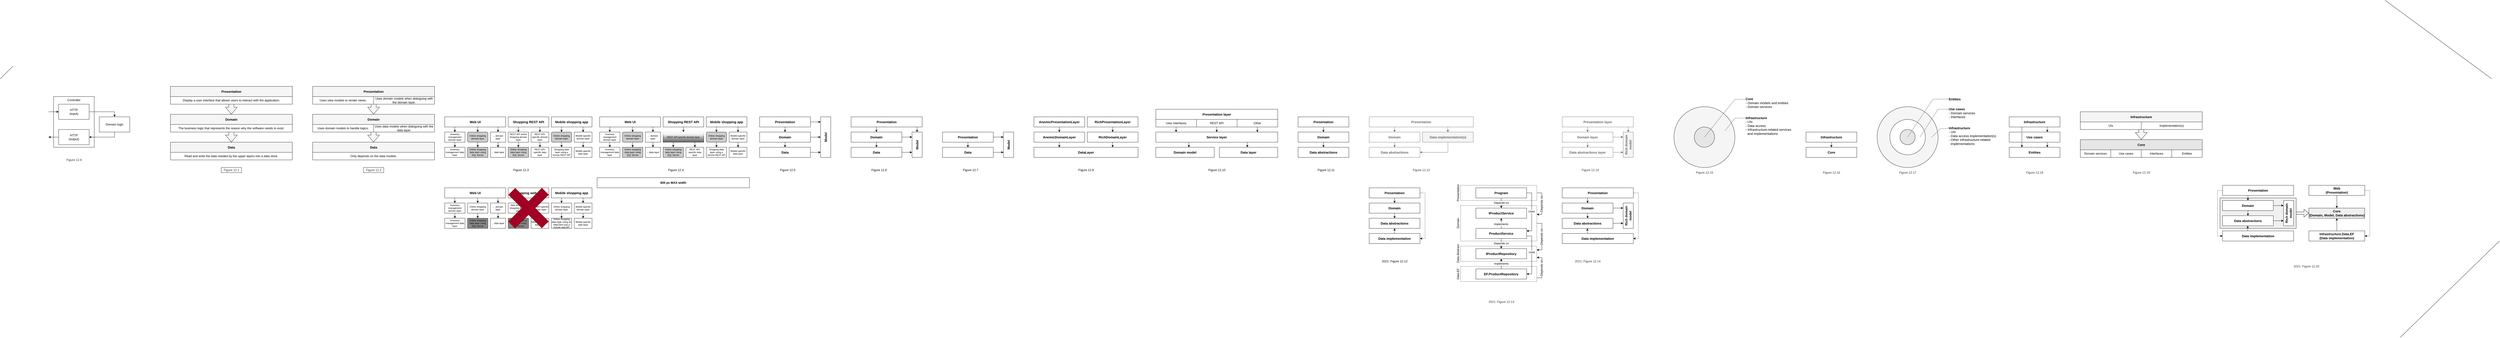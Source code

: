 <mxfile>
    <diagram id="CGTrJVXZi7DGi4SXluGr" name="Page-1">
        <mxGraphModel dx="2563" dy="1179" grid="1" gridSize="10" guides="1" tooltips="1" connect="1" arrows="1" fold="1" page="0" pageScale="1" pageWidth="850" pageHeight="1100" math="0" shadow="0">
            <root>
                <mxCell id="0"/>
                <mxCell id="1" parent="0"/>
                <mxCell id="84YWS40VEw-qoGBuh9QQ-91" value="" style="endArrow=classic;html=1;rounded=0;fontFamily=Helvetica;fontSize=12;strokeColor=#999999;shape=flexArrow;" parent="1" source="84YWS40VEw-qoGBuh9QQ-81" target="84YWS40VEw-qoGBuh9QQ-85" edge="1">
                    <mxGeometry width="50" height="50" relative="1" as="geometry">
                        <mxPoint x="7840" y="1090" as="sourcePoint"/>
                        <mxPoint x="7890" y="1040" as="targetPoint"/>
                    </mxGeometry>
                </mxCell>
                <mxCell id="84YWS40VEw-qoGBuh9QQ-92" value="" style="edgeStyle=orthogonalEdgeStyle;shape=flexArrow;rounded=0;orthogonalLoop=1;jettySize=auto;html=1;fontFamily=Helvetica;fontSize=12;strokeColor=default;fillColor=#F2F2F2;" parent="1" source="84YWS40VEw-qoGBuh9QQ-81" target="84YWS40VEw-qoGBuh9QQ-85" edge="1">
                    <mxGeometry relative="1" as="geometry"/>
                </mxCell>
                <mxCell id="84YWS40VEw-qoGBuh9QQ-90" value="" style="rounded=0;whiteSpace=wrap;html=1;labelBackgroundColor=default;labelBorderColor=none;fontFamily=Helvetica;fontSize=12;strokeColor=default;fillColor=#F0F0F0;fontColor=default;fillStyle=auto;" parent="1" vertex="1">
                    <mxGeometry x="7470" y="760" width="300" height="120" as="geometry"/>
                </mxCell>
                <mxCell id="84YWS40VEw-qoGBuh9QQ-45" value="" style="rounded=0;whiteSpace=wrap;html=1;fillColor=none;dashed=1;strokeColor=#999;" parent="1" vertex="1">
                    <mxGeometry x="4480" y="710" width="300" height="60" as="geometry"/>
                </mxCell>
                <mxCell id="84YWS40VEw-qoGBuh9QQ-46" value="" style="rounded=0;whiteSpace=wrap;html=1;fillColor=none;dashed=1;strokeColor=#999;" parent="1" vertex="1">
                    <mxGeometry x="4480" y="790" width="300" height="140" as="geometry"/>
                </mxCell>
                <mxCell id="84YWS40VEw-qoGBuh9QQ-41" value="" style="rounded=0;whiteSpace=wrap;html=1;fillColor=none;dashed=1;strokeColor=default;" parent="1" vertex="1">
                    <mxGeometry x="4480" y="1030" width="300" height="60" as="geometry"/>
                </mxCell>
                <mxCell id="84YWS40VEw-qoGBuh9QQ-47" value="" style="rounded=0;whiteSpace=wrap;html=1;fillColor=none;dashed=1;strokeColor=#999;" parent="1" vertex="1">
                    <mxGeometry x="4480" y="950" width="300" height="60" as="geometry"/>
                </mxCell>
                <mxCell id="84YWS40VEw-qoGBuh9QQ-42" value="" style="rounded=0;whiteSpace=wrap;html=1;fillColor=none;dashed=1;strokeColor=default;labelBackgroundColor=none;" parent="1" vertex="1">
                    <mxGeometry x="4480" y="950" width="300" height="60" as="geometry"/>
                </mxCell>
                <mxCell id="84YWS40VEw-qoGBuh9QQ-43" value="" style="rounded=0;whiteSpace=wrap;html=1;fillColor=none;dashed=1;strokeColor=default;" parent="1" vertex="1">
                    <mxGeometry x="4480" y="790" width="300" height="140" as="geometry"/>
                </mxCell>
                <mxCell id="84YWS40VEw-qoGBuh9QQ-44" value="" style="rounded=0;whiteSpace=wrap;html=1;fillColor=none;dashed=1;strokeColor=default;" parent="1" vertex="1">
                    <mxGeometry x="4480" y="710" width="300" height="60" as="geometry"/>
                </mxCell>
                <mxCell id="8XzHtQjaxyKCFnRoqzzV-153" value="" style="endArrow=classic;html=1;shadow=0;fontFamily=Helvetica;fontSize=13;fontColor=#666666;strokeColor=default;" parent="1" edge="1">
                    <mxGeometry width="50" height="50" relative="1" as="geometry">
                        <mxPoint x="3410" y="520" as="sourcePoint"/>
                        <mxPoint x="3410" y="560" as="targetPoint"/>
                    </mxGeometry>
                </mxCell>
                <mxCell id="8XzHtQjaxyKCFnRoqzzV-154" value="" style="endArrow=classic;html=1;shadow=0;fontFamily=Helvetica;fontSize=13;fontColor=#666666;strokeColor=default;" parent="1" edge="1">
                    <mxGeometry width="50" height="50" relative="1" as="geometry">
                        <mxPoint x="3640" y="520" as="sourcePoint"/>
                        <mxPoint x="3640" y="560" as="targetPoint"/>
                    </mxGeometry>
                </mxCell>
                <mxCell id="8XzHtQjaxyKCFnRoqzzV-151" value="" style="endArrow=classic;html=1;shadow=0;fontFamily=Helvetica;fontSize=13;fontColor=#666666;strokeColor=default;" parent="1" edge="1">
                    <mxGeometry width="50" height="50" relative="1" as="geometry">
                        <mxPoint x="3519.71" y="430" as="sourcePoint"/>
                        <mxPoint x="3519.71" y="500" as="targetPoint"/>
                    </mxGeometry>
                </mxCell>
                <mxCell id="8XzHtQjaxyKCFnRoqzzV-152" value="" style="endArrow=classic;html=1;shadow=0;fontFamily=Helvetica;fontSize=13;fontColor=#666666;strokeColor=default;" parent="1" edge="1">
                    <mxGeometry width="50" height="50" relative="1" as="geometry">
                        <mxPoint x="3679.71" y="430" as="sourcePoint"/>
                        <mxPoint x="3679.71" y="500" as="targetPoint"/>
                    </mxGeometry>
                </mxCell>
                <mxCell id="8XzHtQjaxyKCFnRoqzzV-149" value="" style="endArrow=classic;html=1;shadow=0;fontFamily=Helvetica;fontSize=13;fontColor=#666666;strokeColor=default;" parent="1" edge="1">
                    <mxGeometry width="50" height="50" relative="1" as="geometry">
                        <mxPoint x="3359.71" y="430" as="sourcePoint"/>
                        <mxPoint x="3359.71" y="500" as="targetPoint"/>
                    </mxGeometry>
                </mxCell>
                <mxCell id="8XzHtQjaxyKCFnRoqzzV-24" value="Data" style="rounded=0;whiteSpace=wrap;html=1;labelBackgroundColor=none;sketch=0;fillColor=#f5f5f5;fontSize=13;strokeColor=default;fontStyle=1;fontColor=default;" parent="1" vertex="1">
                    <mxGeometry x="-600" y="540" width="480" height="40" as="geometry"/>
                </mxCell>
                <mxCell id="8XzHtQjaxyKCFnRoqzzV-31" value="" style="shape=flexArrow;endArrow=classic;html=1;fontSize=12;fontColor=#000000;endWidth=25.094;sketch=0;rounded=0;fillColor=#f5f5f5;strokeColor=default;width=20.323;endSize=8.818;" parent="1" source="8XzHtQjaxyKCFnRoqzzV-23" target="8XzHtQjaxyKCFnRoqzzV-24" edge="1">
                    <mxGeometry width="50" height="50" relative="1" as="geometry">
                        <mxPoint x="-280" y="465" as="sourcePoint"/>
                        <mxPoint x="-280" y="535" as="targetPoint"/>
                    </mxGeometry>
                </mxCell>
                <mxCell id="lSErx22Q50DR8w6ZcHBT-1" value="Controller" style="rounded=0;whiteSpace=wrap;html=1;horizontal=1;align=center;verticalAlign=top;" parent="1" vertex="1">
                    <mxGeometry x="-1060" y="360" width="160" height="200" as="geometry"/>
                </mxCell>
                <mxCell id="lSErx22Q50DR8w6ZcHBT-5" style="edgeStyle=orthogonalEdgeStyle;rounded=0;orthogonalLoop=1;jettySize=auto;html=1;entryX=0.5;entryY=0;entryDx=0;entryDy=0;" parent="1" source="lSErx22Q50DR8w6ZcHBT-2" target="lSErx22Q50DR8w6ZcHBT-4" edge="1">
                    <mxGeometry relative="1" as="geometry"/>
                </mxCell>
                <mxCell id="lSErx22Q50DR8w6ZcHBT-9" style="edgeStyle=none;rounded=0;orthogonalLoop=1;jettySize=auto;html=1;startArrow=classic;startFill=1;endArrow=none;endFill=0;" parent="1" source="lSErx22Q50DR8w6ZcHBT-2" edge="1">
                    <mxGeometry relative="1" as="geometry">
                        <mxPoint x="-1080" y="420" as="targetPoint"/>
                    </mxGeometry>
                </mxCell>
                <mxCell id="lSErx22Q50DR8w6ZcHBT-2" value="HTTP&lt;br&gt;(input)" style="rounded=0;whiteSpace=wrap;html=1;" parent="1" vertex="1">
                    <mxGeometry x="-1040" y="390" width="120" height="60" as="geometry"/>
                </mxCell>
                <mxCell id="lSErx22Q50DR8w6ZcHBT-10" style="edgeStyle=none;rounded=0;orthogonalLoop=1;jettySize=auto;html=1;startArrow=none;startFill=0;endArrow=classic;endFill=1;" parent="1" source="lSErx22Q50DR8w6ZcHBT-3" edge="1">
                    <mxGeometry relative="1" as="geometry">
                        <mxPoint x="-1080" y="520" as="targetPoint"/>
                    </mxGeometry>
                </mxCell>
                <mxCell id="lSErx22Q50DR8w6ZcHBT-3" value="HTTP&lt;br&gt;(output)" style="rounded=0;whiteSpace=wrap;html=1;" parent="1" vertex="1">
                    <mxGeometry x="-1040" y="490" width="120" height="60" as="geometry"/>
                </mxCell>
                <mxCell id="lSErx22Q50DR8w6ZcHBT-6" style="edgeStyle=orthogonalEdgeStyle;rounded=0;orthogonalLoop=1;jettySize=auto;html=1;exitX=0.5;exitY=1;exitDx=0;exitDy=0;entryX=1;entryY=0.5;entryDx=0;entryDy=0;" parent="1" source="lSErx22Q50DR8w6ZcHBT-4" target="lSErx22Q50DR8w6ZcHBT-3" edge="1">
                    <mxGeometry relative="1" as="geometry"/>
                </mxCell>
                <mxCell id="lSErx22Q50DR8w6ZcHBT-4" value="Domain logic" style="rounded=0;whiteSpace=wrap;html=1;" parent="1" vertex="1">
                    <mxGeometry x="-880" y="440" width="120" height="60" as="geometry"/>
                </mxCell>
                <mxCell id="8XzHtQjaxyKCFnRoqzzV-1" value="600 px MAX width" style="rounded=0;whiteSpace=wrap;html=1;sketch=0;fontSize=12;align=center;fontStyle=1" parent="1" vertex="1">
                    <mxGeometry x="1080" y="680" width="600" height="40" as="geometry"/>
                </mxCell>
                <mxCell id="8XzHtQjaxyKCFnRoqzzV-23" value="Domain" style="rounded=0;whiteSpace=wrap;html=1;labelBackgroundColor=none;sketch=0;fillColor=#f5f5f5;fontSize=13;strokeColor=default;fontStyle=1;fontColor=default;" parent="1" vertex="1">
                    <mxGeometry x="-600" y="430" width="480" height="40" as="geometry"/>
                </mxCell>
                <mxCell id="8XzHtQjaxyKCFnRoqzzV-25" value="" style="shape=flexArrow;endArrow=classic;html=1;fontSize=12;fontColor=#000000;endWidth=25.094;sketch=0;rounded=0;fillColor=#f5f5f5;strokeColor=default;width=20.323;endSize=8.818;" parent="1" source="8XzHtQjaxyKCFnRoqzzV-27" target="8XzHtQjaxyKCFnRoqzzV-23" edge="1">
                    <mxGeometry width="50" height="50" relative="1" as="geometry">
                        <mxPoint x="-430" y="250" as="sourcePoint"/>
                        <mxPoint x="-380" y="200" as="targetPoint"/>
                    </mxGeometry>
                </mxCell>
                <mxCell id="8XzHtQjaxyKCFnRoqzzV-27" value="Presentation" style="rounded=0;whiteSpace=wrap;html=1;labelBackgroundColor=none;sketch=0;fillColor=#f5f5f5;fontSize=13;strokeColor=default;fillStyle=hachure;fontStyle=1;fontColor=default;" parent="1" vertex="1">
                    <mxGeometry x="-600" y="320" width="480" height="40" as="geometry"/>
                </mxCell>
                <mxCell id="8XzHtQjaxyKCFnRoqzzV-28" value="Display a user interface that allows users to interact with the application." style="rounded=0;whiteSpace=wrap;html=1;labelBackgroundColor=none;sketch=0;fillColor=default;fontSize=12;strokeColor=default;fontColor=default;" parent="1" vertex="1">
                    <mxGeometry x="-600" y="360" width="480" height="30" as="geometry"/>
                </mxCell>
                <mxCell id="8XzHtQjaxyKCFnRoqzzV-29" value="The business logic that represents the reason why the software needs to exist." style="rounded=0;whiteSpace=wrap;html=1;labelBackgroundColor=none;sketch=0;fillColor=default;fontSize=12;strokeColor=default;fontColor=default;" parent="1" vertex="1">
                    <mxGeometry x="-600" y="470" width="480" height="30" as="geometry"/>
                </mxCell>
                <mxCell id="8XzHtQjaxyKCFnRoqzzV-30" value="Read and write the data needed by the upper layers into a data store." style="rounded=0;whiteSpace=wrap;html=1;labelBackgroundColor=none;sketch=0;fillColor=default;fontSize=12;strokeColor=default;fontColor=default;" parent="1" vertex="1">
                    <mxGeometry x="-600" y="580" width="480" height="30" as="geometry"/>
                </mxCell>
                <mxCell id="8XzHtQjaxyKCFnRoqzzV-33" value="Figure 12.1" style="text;html=1;align=center;verticalAlign=middle;resizable=0;points=[];autosize=1;fontSize=12;fontColor=#333333;strokeColor=default;" parent="1" vertex="1">
                    <mxGeometry x="-400" y="640" width="80" height="20" as="geometry"/>
                </mxCell>
                <mxCell id="8XzHtQjaxyKCFnRoqzzV-34" value="Data" style="rounded=0;whiteSpace=wrap;html=1;labelBackgroundColor=none;sketch=0;fillColor=#f5f5f5;fontSize=13;strokeColor=default;fontStyle=1;fontColor=default;" parent="1" vertex="1">
                    <mxGeometry x="-40" y="540" width="480" height="40" as="geometry"/>
                </mxCell>
                <mxCell id="8XzHtQjaxyKCFnRoqzzV-35" value="" style="shape=flexArrow;endArrow=classic;html=1;fontSize=12;fontColor=#000000;endWidth=25.094;sketch=0;rounded=0;fillColor=#f5f5f5;strokeColor=default;width=20.323;endSize=8.818;" parent="1" source="8XzHtQjaxyKCFnRoqzzV-36" target="8XzHtQjaxyKCFnRoqzzV-34" edge="1">
                    <mxGeometry width="50" height="50" relative="1" as="geometry">
                        <mxPoint x="280" y="465" as="sourcePoint"/>
                        <mxPoint x="280" y="535" as="targetPoint"/>
                    </mxGeometry>
                </mxCell>
                <mxCell id="8XzHtQjaxyKCFnRoqzzV-36" value="Domain" style="rounded=0;whiteSpace=wrap;html=1;labelBackgroundColor=none;sketch=0;fillColor=#f5f5f5;fontSize=13;strokeColor=default;fontStyle=1;fontColor=default;" parent="1" vertex="1">
                    <mxGeometry x="-40" y="430" width="480" height="40" as="geometry"/>
                </mxCell>
                <mxCell id="8XzHtQjaxyKCFnRoqzzV-37" value="" style="shape=flexArrow;endArrow=classic;html=1;fontSize=12;fontColor=#000000;endWidth=25.094;sketch=0;rounded=0;fillColor=#f5f5f5;strokeColor=default;width=20.323;endSize=8.818;" parent="1" source="8XzHtQjaxyKCFnRoqzzV-38" target="8XzHtQjaxyKCFnRoqzzV-36" edge="1">
                    <mxGeometry width="50" height="50" relative="1" as="geometry">
                        <mxPoint x="130" y="250" as="sourcePoint"/>
                        <mxPoint x="180" y="200" as="targetPoint"/>
                    </mxGeometry>
                </mxCell>
                <mxCell id="8XzHtQjaxyKCFnRoqzzV-38" value="Presentation" style="rounded=0;whiteSpace=wrap;html=1;labelBackgroundColor=none;sketch=0;fillColor=#f5f5f5;fontSize=13;strokeColor=default;fillStyle=hachure;fontStyle=1;fontColor=default;" parent="1" vertex="1">
                    <mxGeometry x="-40" y="320" width="480" height="40" as="geometry"/>
                </mxCell>
                <mxCell id="8XzHtQjaxyKCFnRoqzzV-39" value="Uses view models to render views." style="rounded=0;whiteSpace=wrap;html=1;labelBackgroundColor=none;sketch=0;fillColor=default;fontSize=12;strokeColor=default;fontColor=default;" parent="1" vertex="1">
                    <mxGeometry x="-40" y="360" width="240" height="30" as="geometry"/>
                </mxCell>
                <mxCell id="8XzHtQjaxyKCFnRoqzzV-40" value="Uses domain models to handle logics." style="rounded=0;whiteSpace=wrap;html=1;labelBackgroundColor=none;sketch=0;fillColor=default;fontSize=12;strokeColor=default;fontColor=default;" parent="1" vertex="1">
                    <mxGeometry x="-40" y="470" width="240" height="30" as="geometry"/>
                </mxCell>
                <mxCell id="8XzHtQjaxyKCFnRoqzzV-41" value="Only depends on the data models." style="rounded=0;whiteSpace=wrap;html=1;labelBackgroundColor=none;sketch=0;fillColor=default;fontSize=12;strokeColor=default;fontColor=default;" parent="1" vertex="1">
                    <mxGeometry x="-40" y="580" width="480" height="30" as="geometry"/>
                </mxCell>
                <mxCell id="8XzHtQjaxyKCFnRoqzzV-42" value="Figure 12.2" style="text;html=1;align=center;verticalAlign=middle;resizable=0;points=[];autosize=1;fontSize=12;fontColor=#333333;strokeColor=default;" parent="1" vertex="1">
                    <mxGeometry x="160" y="640" width="80" height="20" as="geometry"/>
                </mxCell>
                <mxCell id="8XzHtQjaxyKCFnRoqzzV-43" value="Uses domain models when dialoguing with the domain layer." style="rounded=0;whiteSpace=wrap;html=1;labelBackgroundColor=none;sketch=0;fillColor=default;fontSize=12;strokeColor=default;fontColor=default;" parent="1" vertex="1">
                    <mxGeometry x="200" y="360" width="240" height="30" as="geometry"/>
                </mxCell>
                <mxCell id="8XzHtQjaxyKCFnRoqzzV-44" value="Uses data models when dialoguing with the data layer." style="rounded=0;whiteSpace=wrap;html=1;labelBackgroundColor=none;sketch=0;fillColor=default;fontSize=12;strokeColor=default;fontColor=default;spacing=2;" parent="1" vertex="1">
                    <mxGeometry x="200" y="470" width="240" height="30" as="geometry"/>
                </mxCell>
                <mxCell id="8XzHtQjaxyKCFnRoqzzV-46" value="Figure 12.9" style="text;html=1;align=center;verticalAlign=middle;resizable=0;points=[];autosize=1;fontSize=12;fontColor=#333333;" parent="1" vertex="1">
                    <mxGeometry x="-1020" y="600" width="80" height="20" as="geometry"/>
                </mxCell>
                <mxCell id="8XzHtQjaxyKCFnRoqzzV-89" value="Model" style="rounded=0;whiteSpace=wrap;html=1;labelBackgroundColor=none;sketch=0;fillColor=default;fontSize=13;strokeColor=default;fontStyle=1;horizontal=1;verticalAlign=middle;fontFamily=Helvetica;shadow=0;glass=0;rotation=-90;fontColor=default;" parent="1" vertex="1">
                    <mxGeometry x="1900" y="500" width="160" height="40" as="geometry"/>
                </mxCell>
                <mxCell id="8XzHtQjaxyKCFnRoqzzV-90" value="" style="endArrow=classic;html=1;shadow=0;fontFamily=Helvetica;fontSize=13;fontColor=#666666;entryX=0.5;entryY=0;entryDx=0;entryDy=0;strokeColor=default;" parent="1" source="8XzHtQjaxyKCFnRoqzzV-94" target="8XzHtQjaxyKCFnRoqzzV-89" edge="1">
                    <mxGeometry width="50" height="50" relative="1" as="geometry">
                        <mxPoint x="1940" y="730" as="sourcePoint"/>
                        <mxPoint x="1990" y="680" as="targetPoint"/>
                    </mxGeometry>
                </mxCell>
                <mxCell id="8XzHtQjaxyKCFnRoqzzV-91" value="" style="endArrow=classic;html=1;shadow=0;fontFamily=Helvetica;fontSize=13;fontColor=#666666;entryX=0.5;entryY=0;entryDx=0;entryDy=0;strokeColor=default;" parent="1" source="8XzHtQjaxyKCFnRoqzzV-93" edge="1">
                    <mxGeometry width="50" height="50" relative="1" as="geometry">
                        <mxPoint x="1720" y="580" as="sourcePoint"/>
                        <mxPoint x="1960" y="580" as="targetPoint"/>
                    </mxGeometry>
                </mxCell>
                <mxCell id="8XzHtQjaxyKCFnRoqzzV-92" value="" style="endArrow=classic;html=1;shadow=0;fontFamily=Helvetica;fontSize=13;fontColor=#666666;entryX=0.5;entryY=0;entryDx=0;entryDy=0;strokeColor=default;" parent="1" source="8XzHtQjaxyKCFnRoqzzV-95" edge="1">
                    <mxGeometry width="50" height="50" relative="1" as="geometry">
                        <mxPoint x="1720" y="460" as="sourcePoint"/>
                        <mxPoint x="1960" y="460" as="targetPoint"/>
                    </mxGeometry>
                </mxCell>
                <mxCell id="8XzHtQjaxyKCFnRoqzzV-93" value="Data" style="rounded=0;whiteSpace=wrap;html=1;labelBackgroundColor=none;sketch=0;fontSize=13;strokeColor=default;fontStyle=1;shadow=0;glass=0;fontColor=default;fillColor=default;" parent="1" vertex="1">
                    <mxGeometry x="1720" y="560" width="200" height="40" as="geometry"/>
                </mxCell>
                <mxCell id="8XzHtQjaxyKCFnRoqzzV-94" value="Domain" style="rounded=0;whiteSpace=wrap;html=1;labelBackgroundColor=none;sketch=0;fontSize=13;strokeColor=default;fontStyle=1;shadow=0;glass=0;fontColor=default;fillColor=default;" parent="1" vertex="1">
                    <mxGeometry x="1720" y="500" width="200" height="40" as="geometry"/>
                </mxCell>
                <mxCell id="8XzHtQjaxyKCFnRoqzzV-95" value="Presentation" style="rounded=0;whiteSpace=wrap;html=1;labelBackgroundColor=none;sketch=0;fontSize=13;strokeColor=default;fillStyle=hachure;fontStyle=1;shadow=0;glass=0;fontColor=default;fillColor=default;" parent="1" vertex="1">
                    <mxGeometry x="1720" y="440" width="200" height="40" as="geometry"/>
                </mxCell>
                <mxCell id="8XzHtQjaxyKCFnRoqzzV-96" value="" style="endArrow=classic;html=1;shadow=0;fontFamily=Helvetica;fontSize=13;fontColor=#666666;strokeColor=default;" parent="1" source="8XzHtQjaxyKCFnRoqzzV-95" target="8XzHtQjaxyKCFnRoqzzV-94" edge="1">
                    <mxGeometry width="50" height="50" relative="1" as="geometry">
                        <mxPoint x="1730" y="470" as="sourcePoint"/>
                        <mxPoint x="1970" y="470" as="targetPoint"/>
                    </mxGeometry>
                </mxCell>
                <mxCell id="8XzHtQjaxyKCFnRoqzzV-97" value="" style="endArrow=classic;html=1;shadow=0;fontFamily=Helvetica;fontSize=13;fontColor=#666666;strokeColor=default;" parent="1" source="8XzHtQjaxyKCFnRoqzzV-94" target="8XzHtQjaxyKCFnRoqzzV-93" edge="1">
                    <mxGeometry width="50" height="50" relative="1" as="geometry">
                        <mxPoint x="1730" y="569.86" as="sourcePoint"/>
                        <mxPoint x="1970" y="569.86" as="targetPoint"/>
                    </mxGeometry>
                </mxCell>
                <mxCell id="8XzHtQjaxyKCFnRoqzzV-98" value="Figure 12.5" style="text;html=1;align=center;verticalAlign=middle;resizable=0;points=[];autosize=1;fontSize=12;fontColor=default;" parent="1" vertex="1">
                    <mxGeometry x="1790" y="640" width="80" height="20" as="geometry"/>
                </mxCell>
                <mxCell id="8XzHtQjaxyKCFnRoqzzV-99" value="Model" style="rounded=0;whiteSpace=wrap;html=1;labelBackgroundColor=none;sketch=0;fillColor=default;fontSize=13;strokeColor=default;fontStyle=1;horizontal=1;verticalAlign=middle;fontFamily=Helvetica;shadow=0;glass=0;rotation=-90;fontColor=default;" parent="1" vertex="1">
                    <mxGeometry x="2290" y="530" width="100" height="40" as="geometry"/>
                </mxCell>
                <mxCell id="8XzHtQjaxyKCFnRoqzzV-101" value="" style="endArrow=classic;html=1;shadow=0;fontFamily=Helvetica;fontSize=13;fontColor=#666666;entryX=0.5;entryY=0;entryDx=0;entryDy=0;strokeColor=default;" parent="1" source="8XzHtQjaxyKCFnRoqzzV-103" edge="1">
                    <mxGeometry width="50" height="50" relative="1" as="geometry">
                        <mxPoint x="2080" y="580" as="sourcePoint"/>
                        <mxPoint x="2320" y="580" as="targetPoint"/>
                    </mxGeometry>
                </mxCell>
                <mxCell id="8XzHtQjaxyKCFnRoqzzV-103" value="Data" style="rounded=0;whiteSpace=wrap;html=1;labelBackgroundColor=none;sketch=0;fontSize=13;strokeColor=default;fontStyle=1;shadow=0;glass=0;fontColor=default;fillColor=default;" parent="1" vertex="1">
                    <mxGeometry x="2080" y="560" width="200" height="40" as="geometry"/>
                </mxCell>
                <mxCell id="8XzHtQjaxyKCFnRoqzzV-104" value="Domain" style="rounded=0;whiteSpace=wrap;html=1;labelBackgroundColor=none;sketch=0;fontSize=13;strokeColor=default;fontStyle=1;shadow=0;glass=0;fontColor=default;fillColor=default;" parent="1" vertex="1">
                    <mxGeometry x="2080" y="500" width="200" height="40" as="geometry"/>
                </mxCell>
                <mxCell id="8XzHtQjaxyKCFnRoqzzV-105" value="Presentation" style="rounded=0;whiteSpace=wrap;html=1;labelBackgroundColor=none;sketch=0;fontSize=13;strokeColor=default;fillStyle=hachure;fontStyle=1;shadow=0;glass=0;fontColor=default;fillColor=default;" parent="1" vertex="1">
                    <mxGeometry x="2080" y="440" width="280" height="40" as="geometry"/>
                </mxCell>
                <mxCell id="8XzHtQjaxyKCFnRoqzzV-107" value="" style="endArrow=classic;html=1;shadow=0;fontFamily=Helvetica;fontSize=13;fontColor=#666666;strokeColor=default;" parent="1" source="8XzHtQjaxyKCFnRoqzzV-104" target="8XzHtQjaxyKCFnRoqzzV-103" edge="1">
                    <mxGeometry width="50" height="50" relative="1" as="geometry">
                        <mxPoint x="2090" y="569.86" as="sourcePoint"/>
                        <mxPoint x="2330" y="569.86" as="targetPoint"/>
                    </mxGeometry>
                </mxCell>
                <mxCell id="8XzHtQjaxyKCFnRoqzzV-108" value="Figure 12.6" style="text;html=1;align=center;verticalAlign=middle;resizable=0;points=[];autosize=1;fontSize=12;fontColor=default;" parent="1" vertex="1">
                    <mxGeometry x="2150" y="640" width="80" height="20" as="geometry"/>
                </mxCell>
                <mxCell id="8XzHtQjaxyKCFnRoqzzV-109" value="" style="endArrow=classic;html=1;shadow=0;fontFamily=Helvetica;fontSize=13;fontColor=#666666;entryX=0.5;entryY=0;entryDx=0;entryDy=0;strokeColor=default;" parent="1" edge="1">
                    <mxGeometry width="50" height="50" relative="1" as="geometry">
                        <mxPoint x="2280" y="519.9" as="sourcePoint"/>
                        <mxPoint x="2320" y="519.9" as="targetPoint"/>
                    </mxGeometry>
                </mxCell>
                <mxCell id="8XzHtQjaxyKCFnRoqzzV-110" value="" style="endArrow=classic;html=1;shadow=0;fontFamily=Helvetica;fontSize=13;fontColor=#666666;strokeColor=default;" parent="1" edge="1">
                    <mxGeometry width="50" height="50" relative="1" as="geometry">
                        <mxPoint x="2179.8" y="480" as="sourcePoint"/>
                        <mxPoint x="2179.8" y="500" as="targetPoint"/>
                    </mxGeometry>
                </mxCell>
                <mxCell id="8XzHtQjaxyKCFnRoqzzV-111" value="Model" style="rounded=0;whiteSpace=wrap;html=1;labelBackgroundColor=none;sketch=0;fillColor=default;fontSize=13;strokeColor=default;fontStyle=1;horizontal=1;verticalAlign=middle;fontFamily=Helvetica;shadow=0;glass=0;rotation=-90;fontColor=default;" parent="1" vertex="1">
                    <mxGeometry x="2650" y="530" width="100" height="40" as="geometry"/>
                </mxCell>
                <mxCell id="8XzHtQjaxyKCFnRoqzzV-112" value="" style="endArrow=classic;html=1;shadow=0;fontFamily=Helvetica;fontSize=13;fontColor=#666666;entryX=0.5;entryY=0;entryDx=0;entryDy=0;strokeColor=default;" parent="1" source="8XzHtQjaxyKCFnRoqzzV-113" edge="1">
                    <mxGeometry width="50" height="50" relative="1" as="geometry">
                        <mxPoint x="2440" y="580" as="sourcePoint"/>
                        <mxPoint x="2680" y="580" as="targetPoint"/>
                    </mxGeometry>
                </mxCell>
                <mxCell id="8XzHtQjaxyKCFnRoqzzV-113" value="Data" style="rounded=0;whiteSpace=wrap;html=1;labelBackgroundColor=none;sketch=0;fontSize=13;strokeColor=default;fontStyle=1;shadow=0;glass=0;fontColor=default;fillColor=default;" parent="1" vertex="1">
                    <mxGeometry x="2440" y="560" width="200" height="40" as="geometry"/>
                </mxCell>
                <mxCell id="8XzHtQjaxyKCFnRoqzzV-115" value="Presentation" style="rounded=0;whiteSpace=wrap;html=1;labelBackgroundColor=none;sketch=0;fontSize=13;strokeColor=default;fillStyle=hachure;fontStyle=1;shadow=0;glass=0;fontColor=default;fillColor=default;" parent="1" vertex="1">
                    <mxGeometry x="2440" y="500" width="200" height="40" as="geometry"/>
                </mxCell>
                <mxCell id="8XzHtQjaxyKCFnRoqzzV-116" value="" style="endArrow=classic;html=1;shadow=0;fontFamily=Helvetica;fontSize=13;fontColor=#666666;strokeColor=default;" parent="1" target="8XzHtQjaxyKCFnRoqzzV-113" edge="1">
                    <mxGeometry width="50" height="50" relative="1" as="geometry">
                        <mxPoint x="2540" y="540" as="sourcePoint"/>
                        <mxPoint x="2690" y="569.86" as="targetPoint"/>
                    </mxGeometry>
                </mxCell>
                <mxCell id="8XzHtQjaxyKCFnRoqzzV-117" value="Figure 12.7" style="text;html=1;align=center;verticalAlign=middle;resizable=0;points=[];autosize=1;fontSize=12;fontColor=default;" parent="1" vertex="1">
                    <mxGeometry x="2510" y="640" width="80" height="20" as="geometry"/>
                </mxCell>
                <mxCell id="8XzHtQjaxyKCFnRoqzzV-118" value="" style="endArrow=classic;html=1;shadow=0;fontFamily=Helvetica;fontSize=13;fontColor=#666666;entryX=0.5;entryY=0;entryDx=0;entryDy=0;strokeColor=default;" parent="1" edge="1">
                    <mxGeometry width="50" height="50" relative="1" as="geometry">
                        <mxPoint x="2640" y="519.9" as="sourcePoint"/>
                        <mxPoint x="2680" y="519.9" as="targetPoint"/>
                    </mxGeometry>
                </mxCell>
                <mxCell id="8XzHtQjaxyKCFnRoqzzV-122" value="DataLayer" style="rounded=0;whiteSpace=wrap;html=1;labelBackgroundColor=none;sketch=0;fontSize=13;strokeColor=default;fontStyle=1;shadow=0;glass=0;fontColor=default;fillColor=default;" parent="1" vertex="1">
                    <mxGeometry x="2800" y="560" width="410" height="40" as="geometry"/>
                </mxCell>
                <mxCell id="8XzHtQjaxyKCFnRoqzzV-123" value="AnemicDomainLayer" style="rounded=0;whiteSpace=wrap;html=1;labelBackgroundColor=none;sketch=0;fontSize=13;strokeColor=default;fillStyle=hachure;fontStyle=1;shadow=0;glass=0;fontColor=default;fillColor=default;" parent="1" vertex="1">
                    <mxGeometry x="2800" y="500" width="200" height="40" as="geometry"/>
                </mxCell>
                <mxCell id="8XzHtQjaxyKCFnRoqzzV-126" value="AnemicPresentationLayer" style="rounded=0;whiteSpace=wrap;html=1;labelBackgroundColor=none;sketch=0;fontSize=13;strokeColor=default;fillStyle=hachure;fontStyle=1;shadow=0;glass=0;fontColor=default;fillColor=default;" parent="1" vertex="1">
                    <mxGeometry x="2800" y="440" width="200" height="40" as="geometry"/>
                </mxCell>
                <mxCell id="8XzHtQjaxyKCFnRoqzzV-127" value="" style="endArrow=classic;html=1;shadow=0;fontFamily=Helvetica;fontSize=13;fontColor=#666666;strokeColor=default;" parent="1" edge="1">
                    <mxGeometry width="50" height="50" relative="1" as="geometry">
                        <mxPoint x="2900" y="480" as="sourcePoint"/>
                        <mxPoint x="2900" y="500" as="targetPoint"/>
                    </mxGeometry>
                </mxCell>
                <mxCell id="8XzHtQjaxyKCFnRoqzzV-128" value="RichDomainLayer" style="rounded=0;whiteSpace=wrap;html=1;labelBackgroundColor=none;sketch=0;fontSize=13;strokeColor=default;fillStyle=hachure;fontStyle=1;shadow=0;glass=0;fontColor=default;fillColor=default;" parent="1" vertex="1">
                    <mxGeometry x="3010" y="500" width="200" height="40" as="geometry"/>
                </mxCell>
                <mxCell id="8XzHtQjaxyKCFnRoqzzV-129" value="" style="endArrow=classic;html=1;shadow=0;fontFamily=Helvetica;fontSize=13;fontColor=#666666;strokeColor=default;" parent="1" edge="1">
                    <mxGeometry width="50" height="50" relative="1" as="geometry">
                        <mxPoint x="3110" y="540" as="sourcePoint"/>
                        <mxPoint x="3110" y="560" as="targetPoint"/>
                    </mxGeometry>
                </mxCell>
                <mxCell id="8XzHtQjaxyKCFnRoqzzV-130" value="RichPresentationLayer" style="rounded=0;whiteSpace=wrap;html=1;labelBackgroundColor=none;sketch=0;fontSize=13;strokeColor=default;fillStyle=hachure;fontStyle=1;shadow=0;glass=0;fontColor=default;fillColor=default;" parent="1" vertex="1">
                    <mxGeometry x="3010" y="440" width="200" height="40" as="geometry"/>
                </mxCell>
                <mxCell id="8XzHtQjaxyKCFnRoqzzV-131" value="" style="endArrow=classic;html=1;shadow=0;fontFamily=Helvetica;fontSize=13;fontColor=#666666;strokeColor=default;" parent="1" edge="1">
                    <mxGeometry width="50" height="50" relative="1" as="geometry">
                        <mxPoint x="3110" y="480" as="sourcePoint"/>
                        <mxPoint x="3110" y="500" as="targetPoint"/>
                    </mxGeometry>
                </mxCell>
                <mxCell id="8XzHtQjaxyKCFnRoqzzV-132" value="" style="endArrow=classic;html=1;shadow=0;fontFamily=Helvetica;fontSize=13;fontColor=#666666;strokeColor=default;" parent="1" edge="1">
                    <mxGeometry width="50" height="50" relative="1" as="geometry">
                        <mxPoint x="2899.83" y="540" as="sourcePoint"/>
                        <mxPoint x="2899.83" y="560" as="targetPoint"/>
                    </mxGeometry>
                </mxCell>
                <mxCell id="8XzHtQjaxyKCFnRoqzzV-133" value="Figure 12.8" style="text;html=1;align=center;verticalAlign=middle;resizable=0;points=[];autosize=1;fontSize=12;fontColor=default;" parent="1" vertex="1">
                    <mxGeometry x="2965" y="640" width="80" height="20" as="geometry"/>
                </mxCell>
                <mxCell id="8XzHtQjaxyKCFnRoqzzV-136" value="Service layer" style="rounded=0;whiteSpace=wrap;html=1;labelBackgroundColor=none;sketch=0;fontSize=13;fontStyle=1;shadow=0;fontColor=default;strokeColor=default;glass=0;fillStyle=hachure;fillColor=default;" parent="1" vertex="1">
                    <mxGeometry x="3280" y="500" width="480" height="40" as="geometry"/>
                </mxCell>
                <mxCell id="8XzHtQjaxyKCFnRoqzzV-138" value="Presentation layer" style="rounded=0;whiteSpace=wrap;html=1;labelBackgroundColor=none;sketch=0;fillColor=default;fontSize=13;strokeColor=default;fillStyle=hachure;fontStyle=1;shadow=0;glass=0;fontColor=default;" parent="1" vertex="1">
                    <mxGeometry x="3280" y="410" width="480" height="40" as="geometry"/>
                </mxCell>
                <mxCell id="8XzHtQjaxyKCFnRoqzzV-139" value="User interfaces" style="rounded=0;whiteSpace=wrap;html=1;labelBackgroundColor=none;sketch=0;fillColor=default;fontSize=12;strokeColor=default;fontColor=default;" parent="1" vertex="1">
                    <mxGeometry x="3280" y="450" width="160" height="30" as="geometry"/>
                </mxCell>
                <mxCell id="8XzHtQjaxyKCFnRoqzzV-140" value="Domain model" style="rounded=0;whiteSpace=wrap;html=1;labelBackgroundColor=none;sketch=0;fillColor=default;fontSize=13;strokeColor=default;fontColor=default;shadow=0;fontStyle=1;glass=0;fillStyle=hachure;" parent="1" vertex="1">
                    <mxGeometry x="3280" y="560" width="230" height="40" as="geometry"/>
                </mxCell>
                <mxCell id="8XzHtQjaxyKCFnRoqzzV-142" value="Figure 12.10" style="text;html=1;align=center;verticalAlign=middle;resizable=0;points=[];autosize=1;fontSize=12;fontColor=default;" parent="1" vertex="1">
                    <mxGeometry x="3480" y="640" width="80" height="20" as="geometry"/>
                </mxCell>
                <mxCell id="8XzHtQjaxyKCFnRoqzzV-144" value="Data layer" style="rounded=0;whiteSpace=wrap;html=1;labelBackgroundColor=none;sketch=0;fillColor=default;fontSize=13;strokeColor=default;fontColor=default;shadow=0;fontStyle=1;glass=0;fillStyle=hachure;" parent="1" vertex="1">
                    <mxGeometry x="3530" y="560" width="230" height="40" as="geometry"/>
                </mxCell>
                <mxCell id="8XzHtQjaxyKCFnRoqzzV-146" value="REST API" style="rounded=0;whiteSpace=wrap;html=1;labelBackgroundColor=none;sketch=0;fillColor=default;fontSize=12;strokeColor=default;fontColor=default;" parent="1" vertex="1">
                    <mxGeometry x="3440" y="450" width="160" height="30" as="geometry"/>
                </mxCell>
                <mxCell id="8XzHtQjaxyKCFnRoqzzV-147" value="Other" style="rounded=0;whiteSpace=wrap;html=1;labelBackgroundColor=none;sketch=0;fillColor=default;fontSize=12;strokeColor=default;fontColor=default;" parent="1" vertex="1">
                    <mxGeometry x="3600" y="450" width="160" height="30" as="geometry"/>
                </mxCell>
                <mxCell id="8XzHtQjaxyKCFnRoqzzV-155" value="Data abstractions" style="rounded=0;whiteSpace=wrap;html=1;labelBackgroundColor=none;sketch=0;fontSize=13;strokeColor=default;fontStyle=1;shadow=0;glass=0;fontColor=default;fillColor=default;" parent="1" vertex="1">
                    <mxGeometry x="3840" y="560" width="200" height="40" as="geometry"/>
                </mxCell>
                <mxCell id="8XzHtQjaxyKCFnRoqzzV-156" value="Domain" style="rounded=0;whiteSpace=wrap;html=1;labelBackgroundColor=none;sketch=0;fontSize=13;strokeColor=default;fontStyle=1;shadow=0;glass=0;fontColor=default;fillColor=default;" parent="1" vertex="1">
                    <mxGeometry x="3840" y="500" width="200" height="40" as="geometry"/>
                </mxCell>
                <mxCell id="8XzHtQjaxyKCFnRoqzzV-157" value="Presentation" style="rounded=0;whiteSpace=wrap;html=1;labelBackgroundColor=none;sketch=0;fontSize=13;strokeColor=default;fillStyle=hachure;fontStyle=1;shadow=0;glass=0;fontColor=default;fillColor=default;" parent="1" vertex="1">
                    <mxGeometry x="3840" y="440" width="200" height="40" as="geometry"/>
                </mxCell>
                <mxCell id="8XzHtQjaxyKCFnRoqzzV-158" value="" style="endArrow=classic;html=1;shadow=0;fontFamily=Helvetica;fontSize=13;fontColor=#666666;strokeColor=default;" parent="1" source="8XzHtQjaxyKCFnRoqzzV-157" target="8XzHtQjaxyKCFnRoqzzV-156" edge="1">
                    <mxGeometry width="50" height="50" relative="1" as="geometry">
                        <mxPoint x="3850" y="470" as="sourcePoint"/>
                        <mxPoint x="4090" y="470" as="targetPoint"/>
                    </mxGeometry>
                </mxCell>
                <mxCell id="8XzHtQjaxyKCFnRoqzzV-159" value="" style="endArrow=classic;html=1;shadow=0;fontFamily=Helvetica;fontSize=13;fontColor=#666666;strokeColor=default;" parent="1" source="8XzHtQjaxyKCFnRoqzzV-156" target="8XzHtQjaxyKCFnRoqzzV-155" edge="1">
                    <mxGeometry width="50" height="50" relative="1" as="geometry">
                        <mxPoint x="3850" y="569.86" as="sourcePoint"/>
                        <mxPoint x="4090" y="569.86" as="targetPoint"/>
                    </mxGeometry>
                </mxCell>
                <mxCell id="8XzHtQjaxyKCFnRoqzzV-160" value="Figure 12.11" style="text;html=1;align=center;verticalAlign=middle;resizable=0;points=[];autosize=1;fontSize=12;fontColor=default;" parent="1" vertex="1">
                    <mxGeometry x="3910" y="640" width="80" height="20" as="geometry"/>
                </mxCell>
                <mxCell id="8XzHtQjaxyKCFnRoqzzV-162" value="Data abstractions" style="rounded=0;whiteSpace=wrap;html=1;labelBackgroundColor=none;sketch=0;fontSize=13;strokeColor=#666666;fontStyle=1;shadow=0;glass=0;fontColor=#666666;fillColor=#FFFFFF;" parent="1" vertex="1">
                    <mxGeometry x="4120" y="560" width="200" height="40" as="geometry"/>
                </mxCell>
                <mxCell id="8XzHtQjaxyKCFnRoqzzV-163" value="Domain" style="rounded=0;whiteSpace=wrap;html=1;labelBackgroundColor=none;sketch=0;fontSize=13;strokeColor=#666666;fontStyle=1;shadow=0;glass=0;fontColor=#666666;fillColor=#FFFFFF;" parent="1" vertex="1">
                    <mxGeometry x="4120" y="500" width="200" height="40" as="geometry"/>
                </mxCell>
                <mxCell id="8XzHtQjaxyKCFnRoqzzV-164" value="Presentation" style="rounded=0;whiteSpace=wrap;html=1;labelBackgroundColor=none;sketch=0;fontSize=13;strokeColor=#666666;fillStyle=hachure;fontStyle=1;shadow=0;glass=0;fontColor=#666666;fillColor=#FFFFFF;" parent="1" vertex="1">
                    <mxGeometry x="4120" y="440" width="410" height="40" as="geometry"/>
                </mxCell>
                <mxCell id="8XzHtQjaxyKCFnRoqzzV-166" value="" style="endArrow=classic;html=1;shadow=0;fontFamily=Helvetica;fontSize=13;fontColor=#666666;strokeColor=#666666;" parent="1" source="8XzHtQjaxyKCFnRoqzzV-163" target="8XzHtQjaxyKCFnRoqzzV-162" edge="1">
                    <mxGeometry width="50" height="50" relative="1" as="geometry">
                        <mxPoint x="4130" y="569.86" as="sourcePoint"/>
                        <mxPoint x="4370" y="569.86" as="targetPoint"/>
                    </mxGeometry>
                </mxCell>
                <mxCell id="8XzHtQjaxyKCFnRoqzzV-167" value="Figure 12.12" style="text;html=1;align=center;verticalAlign=middle;resizable=0;points=[];autosize=1;fontSize=12;fontColor=#333333;" parent="1" vertex="1">
                    <mxGeometry x="4285" y="640" width="80" height="20" as="geometry"/>
                </mxCell>
                <mxCell id="8XzHtQjaxyKCFnRoqzzV-168" value="Data implementation(s)" style="rounded=0;whiteSpace=wrap;html=1;labelBackgroundColor=none;sketch=0;fontSize=13;strokeColor=#666666;fontStyle=1;shadow=0;glass=0;fontColor=#666666;fillColor=#F5F5F5;" parent="1" vertex="1">
                    <mxGeometry x="4330" y="500" width="200" height="40" as="geometry"/>
                </mxCell>
                <mxCell id="8XzHtQjaxyKCFnRoqzzV-170" value="" style="endArrow=classic;html=1;shadow=0;fontFamily=Helvetica;fontSize=13;fontColor=#666666;strokeColor=#666666;edgeStyle=orthogonalEdgeStyle;entryX=1;entryY=0.5;entryDx=0;entryDy=0;exitX=0.5;exitY=1;exitDx=0;exitDy=0;rounded=0;" parent="1" source="8XzHtQjaxyKCFnRoqzzV-168" target="8XzHtQjaxyKCFnRoqzzV-162" edge="1">
                    <mxGeometry width="50" height="50" relative="1" as="geometry">
                        <mxPoint x="4510" y="620" as="sourcePoint"/>
                        <mxPoint x="4370" y="510" as="targetPoint"/>
                    </mxGeometry>
                </mxCell>
                <mxCell id="8XzHtQjaxyKCFnRoqzzV-171" value="" style="endArrow=classic;html=1;shadow=0;fontFamily=Helvetica;fontSize=13;fontColor=#666666;strokeColor=#666666;" parent="1" edge="1">
                    <mxGeometry width="50" height="50" relative="1" as="geometry">
                        <mxPoint x="4219.88" y="480" as="sourcePoint"/>
                        <mxPoint x="4219.88" y="500" as="targetPoint"/>
                    </mxGeometry>
                </mxCell>
                <mxCell id="8XzHtQjaxyKCFnRoqzzV-172" value="" style="endArrow=classic;html=1;shadow=0;fontFamily=Helvetica;fontSize=13;fontColor=#666666;strokeColor=#666666;" parent="1" edge="1">
                    <mxGeometry width="50" height="50" relative="1" as="geometry">
                        <mxPoint x="4429.88" y="480" as="sourcePoint"/>
                        <mxPoint x="4429.88" y="500" as="targetPoint"/>
                    </mxGeometry>
                </mxCell>
                <mxCell id="8XzHtQjaxyKCFnRoqzzV-173" value="Rich domain model" style="rounded=0;whiteSpace=wrap;html=1;labelBackgroundColor=none;sketch=0;fillColor=#f5f5f5;fontSize=13;strokeColor=#666666;fontStyle=1;horizontal=1;verticalAlign=middle;fontFamily=Helvetica;shadow=0;glass=0;rotation=-90;fontColor=#666666;" parent="1" vertex="1">
                    <mxGeometry x="5090" y="530" width="100" height="40" as="geometry"/>
                </mxCell>
                <mxCell id="8XzHtQjaxyKCFnRoqzzV-174" value="" style="endArrow=classic;html=1;shadow=0;fontFamily=Helvetica;fontSize=13;fontColor=#666666;entryX=0.5;entryY=0;entryDx=0;entryDy=0;strokeColor=#666666;" parent="1" source="8XzHtQjaxyKCFnRoqzzV-175" edge="1">
                    <mxGeometry width="50" height="50" relative="1" as="geometry">
                        <mxPoint x="4880" y="580" as="sourcePoint"/>
                        <mxPoint x="5120" y="580" as="targetPoint"/>
                    </mxGeometry>
                </mxCell>
                <mxCell id="8XzHtQjaxyKCFnRoqzzV-175" value="Data abstractions layer" style="rounded=0;whiteSpace=wrap;html=1;labelBackgroundColor=none;sketch=0;fontSize=13;strokeColor=#666666;fontStyle=1;shadow=0;glass=0;fontColor=#666666;fillColor=#FFFFFF;" parent="1" vertex="1">
                    <mxGeometry x="4880" y="560" width="200" height="40" as="geometry"/>
                </mxCell>
                <mxCell id="8XzHtQjaxyKCFnRoqzzV-176" value="Domain layer" style="rounded=0;whiteSpace=wrap;html=1;labelBackgroundColor=none;sketch=0;fontSize=13;strokeColor=#666666;fontStyle=1;shadow=0;glass=0;fontColor=#666666;fillColor=#FFFFFF;" parent="1" vertex="1">
                    <mxGeometry x="4880" y="500" width="200" height="40" as="geometry"/>
                </mxCell>
                <mxCell id="8XzHtQjaxyKCFnRoqzzV-177" value="Presentation layer" style="rounded=0;whiteSpace=wrap;html=1;labelBackgroundColor=none;sketch=0;fontSize=13;strokeColor=#666666;fillStyle=hachure;fontStyle=1;shadow=0;glass=0;fontColor=#666666;fillColor=#FFFFFF;" parent="1" vertex="1">
                    <mxGeometry x="4880" y="440" width="280" height="40" as="geometry"/>
                </mxCell>
                <mxCell id="8XzHtQjaxyKCFnRoqzzV-178" value="" style="endArrow=classic;html=1;shadow=0;fontFamily=Helvetica;fontSize=13;fontColor=#666666;strokeColor=#666666;" parent="1" source="8XzHtQjaxyKCFnRoqzzV-176" target="8XzHtQjaxyKCFnRoqzzV-175" edge="1">
                    <mxGeometry width="50" height="50" relative="1" as="geometry">
                        <mxPoint x="4890" y="569.86" as="sourcePoint"/>
                        <mxPoint x="5130" y="569.86" as="targetPoint"/>
                    </mxGeometry>
                </mxCell>
                <mxCell id="8XzHtQjaxyKCFnRoqzzV-179" value="Figure 12.14" style="text;html=1;align=center;verticalAlign=middle;resizable=0;points=[];autosize=1;fontSize=12;fontColor=#333333;" parent="1" vertex="1">
                    <mxGeometry x="4950" y="640" width="80" height="20" as="geometry"/>
                </mxCell>
                <mxCell id="8XzHtQjaxyKCFnRoqzzV-180" value="" style="endArrow=classic;html=1;shadow=0;fontFamily=Helvetica;fontSize=13;fontColor=#666666;entryX=0.5;entryY=0;entryDx=0;entryDy=0;strokeColor=#666666;" parent="1" edge="1">
                    <mxGeometry width="50" height="50" relative="1" as="geometry">
                        <mxPoint x="5080" y="519.9" as="sourcePoint"/>
                        <mxPoint x="5120" y="519.9" as="targetPoint"/>
                    </mxGeometry>
                </mxCell>
                <mxCell id="8XzHtQjaxyKCFnRoqzzV-181" value="" style="endArrow=classic;html=1;shadow=0;fontFamily=Helvetica;fontSize=13;fontColor=#666666;strokeColor=#666666;" parent="1" target="8XzHtQjaxyKCFnRoqzzV-176" edge="1">
                    <mxGeometry width="50" height="50" relative="1" as="geometry">
                        <mxPoint x="4979.8" y="480" as="sourcePoint"/>
                        <mxPoint x="4979.8" y="500" as="targetPoint"/>
                    </mxGeometry>
                </mxCell>
                <mxCell id="8XzHtQjaxyKCFnRoqzzV-182" value="" style="endArrow=classic;html=1;shadow=0;fontFamily=Helvetica;fontSize=13;fontColor=#666666;strokeColor=#666666;" parent="1" target="8XzHtQjaxyKCFnRoqzzV-173" edge="1">
                    <mxGeometry width="50" height="50" relative="1" as="geometry">
                        <mxPoint x="5139.8" y="480" as="sourcePoint"/>
                        <mxPoint x="5139.8" y="500" as="targetPoint"/>
                    </mxGeometry>
                </mxCell>
                <mxCell id="8XzHtQjaxyKCFnRoqzzV-183" value="" style="endArrow=classic;html=1;shadow=0;fontFamily=Helvetica;fontSize=13;fontColor=#666666;strokeColor=default;" parent="1" edge="1">
                    <mxGeometry width="50" height="50" relative="1" as="geometry">
                        <mxPoint x="2339.8" y="480" as="sourcePoint"/>
                        <mxPoint x="2339.8" y="500" as="targetPoint"/>
                    </mxGeometry>
                </mxCell>
                <mxCell id="8XzHtQjaxyKCFnRoqzzV-184" value="" style="ellipse;whiteSpace=wrap;html=1;aspect=fixed;shadow=0;glass=0;labelBackgroundColor=none;sketch=0;strokeColor=default;fontFamily=Helvetica;fontSize=13;fontColor=#666666;fillColor=#F5F5F5;" parent="1" vertex="1">
                    <mxGeometry x="5320" y="400" width="240" height="240" as="geometry"/>
                </mxCell>
                <mxCell id="8XzHtQjaxyKCFnRoqzzV-185" value="Figure 12.15" style="text;html=1;align=center;verticalAlign=middle;resizable=0;points=[];autosize=1;fontSize=12;fontColor=#333333;" parent="1" vertex="1">
                    <mxGeometry x="5400" y="650" width="80" height="20" as="geometry"/>
                </mxCell>
                <mxCell id="8XzHtQjaxyKCFnRoqzzV-186" value="" style="ellipse;whiteSpace=wrap;html=1;aspect=fixed;shadow=0;glass=0;labelBackgroundColor=none;sketch=0;strokeColor=default;fontFamily=Helvetica;fontSize=13;fontColor=#666666;fillColor=#E6E6E6;" parent="1" vertex="1">
                    <mxGeometry x="5400" y="480" width="80" height="80" as="geometry"/>
                </mxCell>
                <mxCell id="8XzHtQjaxyKCFnRoqzzV-189" value="&lt;div&gt;&lt;b&gt;Core&lt;/b&gt;&lt;/div&gt;&lt;div&gt;- Domain models and entities&lt;/div&gt;&lt;div&gt;- Domain services&lt;/div&gt;" style="text;html=1;align=left;verticalAlign=middle;resizable=0;points=[];autosize=1;fontSize=13;fontFamily=Helvetica;fontColor=default;" parent="1" vertex="1">
                    <mxGeometry x="5600" y="360" width="180" height="50" as="geometry"/>
                </mxCell>
                <mxCell id="8XzHtQjaxyKCFnRoqzzV-190" value="&lt;div&gt;&lt;b&gt;Infrastructure&lt;/b&gt;&lt;/div&gt;&lt;div&gt;- UIs&lt;/div&gt;&lt;div&gt;- Data access&lt;/div&gt;&lt;div&gt;- Infrastructure-related services&lt;/div&gt;&lt;div&gt;&amp;nbsp; and implementations&lt;/div&gt;" style="text;html=1;align=left;verticalAlign=middle;resizable=0;points=[];autosize=1;fontSize=13;fontFamily=Helvetica;fontColor=default;" parent="1" vertex="1">
                    <mxGeometry x="5600" y="430" width="200" height="90" as="geometry"/>
                </mxCell>
                <mxCell id="8XzHtQjaxyKCFnRoqzzV-191" value="" style="endArrow=none;html=1;shadow=0;strokeColor=#666666;fontFamily=Helvetica;fontSize=13;fontColor=#666666;exitX=0.5;exitY=0.5;exitDx=0;exitDy=0;exitPerimeter=0;entryX=-0.004;entryY=0.216;entryDx=0;entryDy=0;entryPerimeter=0;rounded=0;" parent="1" source="8XzHtQjaxyKCFnRoqzzV-186" target="8XzHtQjaxyKCFnRoqzzV-189" edge="1">
                    <mxGeometry width="50" height="50" relative="1" as="geometry">
                        <mxPoint x="5400" y="310" as="sourcePoint"/>
                        <mxPoint x="5450" y="260" as="targetPoint"/>
                        <Array as="points">
                            <mxPoint x="5560" y="371"/>
                        </Array>
                    </mxGeometry>
                </mxCell>
                <mxCell id="8XzHtQjaxyKCFnRoqzzV-192" value="" style="endArrow=none;html=1;shadow=0;strokeColor=#666666;fontFamily=Helvetica;fontSize=13;fontColor=#666666;exitX=0.838;exitY=0.396;exitDx=0;exitDy=0;exitPerimeter=0;rounded=0;" parent="1" source="8XzHtQjaxyKCFnRoqzzV-184" edge="1">
                    <mxGeometry width="50" height="50" relative="1" as="geometry">
                        <mxPoint x="5450" y="530" as="sourcePoint"/>
                        <mxPoint x="5599" y="445" as="targetPoint"/>
                        <Array as="points">
                            <mxPoint x="5560" y="445"/>
                        </Array>
                    </mxGeometry>
                </mxCell>
                <mxCell id="8XzHtQjaxyKCFnRoqzzV-194" value="Core" style="rounded=0;whiteSpace=wrap;html=1;labelBackgroundColor=none;sketch=0;fontSize=13;strokeColor=default;fontStyle=1;shadow=0;glass=0;fontColor=default;fillColor=default;" parent="1" vertex="1">
                    <mxGeometry x="5840" y="560" width="200" height="40" as="geometry"/>
                </mxCell>
                <mxCell id="8XzHtQjaxyKCFnRoqzzV-195" value="Infrastructure" style="rounded=0;whiteSpace=wrap;html=1;labelBackgroundColor=none;sketch=0;fontSize=13;strokeColor=default;fillStyle=hachure;fontStyle=1;shadow=0;glass=0;fontColor=default;fillColor=default;" parent="1" vertex="1">
                    <mxGeometry x="5840" y="500" width="200" height="40" as="geometry"/>
                </mxCell>
                <mxCell id="8XzHtQjaxyKCFnRoqzzV-196" value="" style="endArrow=classic;html=1;shadow=0;fontFamily=Helvetica;fontSize=13;fontColor=#666666;strokeColor=default;" parent="1" source="8XzHtQjaxyKCFnRoqzzV-195" target="8XzHtQjaxyKCFnRoqzzV-194" edge="1">
                    <mxGeometry width="50" height="50" relative="1" as="geometry">
                        <mxPoint x="5850" y="530" as="sourcePoint"/>
                        <mxPoint x="6090" y="530" as="targetPoint"/>
                    </mxGeometry>
                </mxCell>
                <mxCell id="8XzHtQjaxyKCFnRoqzzV-198" value="Figure 12.16" style="text;html=1;align=center;verticalAlign=middle;resizable=0;points=[];autosize=1;fontSize=12;fontColor=#333333;" parent="1" vertex="1">
                    <mxGeometry x="5900" y="650" width="80" height="20" as="geometry"/>
                </mxCell>
                <mxCell id="8XzHtQjaxyKCFnRoqzzV-199" value="" style="ellipse;whiteSpace=wrap;html=1;aspect=fixed;shadow=0;glass=0;labelBackgroundColor=none;sketch=0;strokeColor=default;fontFamily=Helvetica;fontSize=13;fontColor=#666666;fillColor=#F5F5F5;" parent="1" vertex="1">
                    <mxGeometry x="6120" y="400" width="240" height="240" as="geometry"/>
                </mxCell>
                <mxCell id="8XzHtQjaxyKCFnRoqzzV-200" value="Figure 12.17" style="text;html=1;align=center;verticalAlign=middle;resizable=0;points=[];autosize=1;fontSize=12;fontColor=#333333;" parent="1" vertex="1">
                    <mxGeometry x="6200" y="650" width="80" height="20" as="geometry"/>
                </mxCell>
                <mxCell id="8XzHtQjaxyKCFnRoqzzV-202" value="&lt;b&gt;Entities&lt;/b&gt;" style="text;html=1;align=left;verticalAlign=middle;resizable=0;points=[];autosize=1;fontSize=13;fontFamily=Helvetica;fontColor=default;" parent="1" vertex="1">
                    <mxGeometry x="6400" y="360" width="60" height="20" as="geometry"/>
                </mxCell>
                <mxCell id="8XzHtQjaxyKCFnRoqzzV-203" value="&lt;div&gt;&lt;b&gt;Infrastructure&lt;/b&gt;&lt;/div&gt;&lt;div&gt;- UIs&lt;/div&gt;&lt;div&gt;- Data access implementation(s)&lt;/div&gt;&lt;div&gt;- Other infrastructure-related&lt;/div&gt;&lt;div&gt;&amp;nbsp; implementations&lt;/div&gt;" style="text;html=1;align=left;verticalAlign=middle;resizable=0;points=[];autosize=1;fontSize=13;fontFamily=Helvetica;fontColor=default;" parent="1" vertex="1">
                    <mxGeometry x="6400" y="470" width="200" height="90" as="geometry"/>
                </mxCell>
                <mxCell id="8XzHtQjaxyKCFnRoqzzV-205" value="" style="endArrow=none;html=1;shadow=0;strokeColor=#666666;fontFamily=Helvetica;fontSize=13;fontColor=#666666;exitX=0.892;exitY=0.504;exitDx=0;exitDy=0;exitPerimeter=0;rounded=0;" parent="1" source="8XzHtQjaxyKCFnRoqzzV-199" edge="1">
                    <mxGeometry width="50" height="50" relative="1" as="geometry">
                        <mxPoint x="6250" y="530" as="sourcePoint"/>
                        <mxPoint x="6400" y="486" as="targetPoint"/>
                        <Array as="points">
                            <mxPoint x="6370" y="486"/>
                        </Array>
                    </mxGeometry>
                </mxCell>
                <mxCell id="8XzHtQjaxyKCFnRoqzzV-206" value="" style="ellipse;whiteSpace=wrap;html=1;aspect=fixed;shadow=0;glass=0;labelBackgroundColor=none;sketch=0;strokeColor=default;fontFamily=Helvetica;fontSize=13;fontColor=#666666;fillColor=#FFFFFF;" parent="1" vertex="1">
                    <mxGeometry x="6170" y="450" width="140" height="140" as="geometry"/>
                </mxCell>
                <mxCell id="8XzHtQjaxyKCFnRoqzzV-201" value="" style="ellipse;whiteSpace=wrap;html=1;aspect=fixed;shadow=0;glass=0;labelBackgroundColor=none;sketch=0;strokeColor=default;fontFamily=Helvetica;fontSize=13;fontColor=#666666;fillColor=#E6E6E6;" parent="1" vertex="1">
                    <mxGeometry x="6210" y="490" width="60" height="60" as="geometry"/>
                </mxCell>
                <mxCell id="8XzHtQjaxyKCFnRoqzzV-204" value="" style="endArrow=none;html=1;shadow=0;strokeColor=#666666;fontFamily=Helvetica;fontSize=13;fontColor=#666666;exitX=0.5;exitY=0.5;exitDx=0;exitDy=0;exitPerimeter=0;rounded=0;" parent="1" source="8XzHtQjaxyKCFnRoqzzV-201" edge="1">
                    <mxGeometry width="50" height="50" relative="1" as="geometry">
                        <mxPoint x="6200" y="310" as="sourcePoint"/>
                        <mxPoint x="6400" y="370" as="targetPoint"/>
                        <Array as="points">
                            <mxPoint x="6340" y="370"/>
                        </Array>
                    </mxGeometry>
                </mxCell>
                <mxCell id="8XzHtQjaxyKCFnRoqzzV-207" value="&lt;div&gt;&lt;b&gt;Use cases&lt;/b&gt;&lt;/div&gt;&lt;div&gt;- Domain services&lt;/div&gt;&lt;div&gt;- Interfaces&lt;/div&gt;" style="text;html=1;align=left;verticalAlign=middle;resizable=0;points=[];autosize=1;fontSize=13;fontFamily=Helvetica;fontColor=default;" parent="1" vertex="1">
                    <mxGeometry x="6400" y="400" width="120" height="50" as="geometry"/>
                </mxCell>
                <mxCell id="8XzHtQjaxyKCFnRoqzzV-208" value="" style="endArrow=none;html=1;shadow=0;strokeColor=#666666;fontFamily=Helvetica;fontSize=13;fontColor=#666666;rounded=0;exitX=0.85;exitY=0.5;exitDx=0;exitDy=0;exitPerimeter=0;" parent="1" source="8XzHtQjaxyKCFnRoqzzV-206" edge="1">
                    <mxGeometry width="50" height="50" relative="1" as="geometry">
                        <mxPoint x="6227" y="338" as="sourcePoint"/>
                        <mxPoint x="6400" y="410" as="targetPoint"/>
                        <Array as="points">
                            <mxPoint x="6360" y="410"/>
                        </Array>
                    </mxGeometry>
                </mxCell>
                <mxCell id="8XzHtQjaxyKCFnRoqzzV-212" value="Figure 12.18" style="text;html=1;align=center;verticalAlign=middle;resizable=0;points=[];autosize=1;fontSize=12;fontColor=#333333;" parent="1" vertex="1">
                    <mxGeometry x="6700" y="650" width="80" height="20" as="geometry"/>
                </mxCell>
                <mxCell id="8XzHtQjaxyKCFnRoqzzV-218" value="&lt;b style=&quot;text-align: left&quot;&gt;Use cases&lt;/b&gt;" style="rounded=0;whiteSpace=wrap;html=1;labelBackgroundColor=none;sketch=0;fontSize=13;strokeColor=default;fontStyle=1;shadow=0;glass=0;fontColor=default;fillColor=default;" parent="1" vertex="1">
                    <mxGeometry x="6640" y="500" width="200" height="40" as="geometry"/>
                </mxCell>
                <mxCell id="8XzHtQjaxyKCFnRoqzzV-219" value="Infrastructure" style="rounded=0;whiteSpace=wrap;html=1;labelBackgroundColor=none;sketch=0;fontSize=13;strokeColor=default;fillStyle=hachure;fontStyle=1;shadow=0;glass=0;fontColor=default;fillColor=default;" parent="1" vertex="1">
                    <mxGeometry x="6640" y="440" width="200" height="40" as="geometry"/>
                </mxCell>
                <mxCell id="8XzHtQjaxyKCFnRoqzzV-220" value="Entities" style="rounded=0;whiteSpace=wrap;html=1;labelBackgroundColor=none;sketch=0;fontSize=13;strokeColor=default;fontStyle=1;shadow=0;glass=0;fontColor=default;fillColor=default;" parent="1" vertex="1">
                    <mxGeometry x="6640" y="560" width="200" height="40" as="geometry"/>
                </mxCell>
                <mxCell id="8XzHtQjaxyKCFnRoqzzV-221" value="" style="endArrow=classic;html=1;shadow=0;fontFamily=Helvetica;fontSize=13;fontColor=#666666;strokeColor=default;entryX=0.25;entryY=0;entryDx=0;entryDy=0;exitX=0.25;exitY=1;exitDx=0;exitDy=0;labelBorderColor=none;" parent="1" source="8XzHtQjaxyKCFnRoqzzV-219" target="8XzHtQjaxyKCFnRoqzzV-220" edge="1">
                    <mxGeometry width="50" height="50" relative="1" as="geometry">
                        <mxPoint x="6657" y="510" as="sourcePoint"/>
                        <mxPoint x="6763.333" y="510" as="targetPoint"/>
                    </mxGeometry>
                </mxCell>
                <mxCell id="8XzHtQjaxyKCFnRoqzzV-222" value="" style="endArrow=classic;html=1;shadow=0;fontFamily=Helvetica;fontSize=13;fontColor=#666666;strokeColor=default;exitX=0.75;exitY=1;exitDx=0;exitDy=0;entryX=0.75;entryY=0;entryDx=0;entryDy=0;" parent="1" source="8XzHtQjaxyKCFnRoqzzV-218" target="8XzHtQjaxyKCFnRoqzzV-220" edge="1">
                    <mxGeometry width="50" height="50" relative="1" as="geometry">
                        <mxPoint x="6739.8" y="540" as="sourcePoint"/>
                        <mxPoint x="6739.8" y="560" as="targetPoint"/>
                    </mxGeometry>
                </mxCell>
                <mxCell id="8XzHtQjaxyKCFnRoqzzV-223" value="" style="endArrow=classic;html=1;shadow=0;fontFamily=Helvetica;fontSize=13;fontColor=#666666;strokeColor=default;exitX=0.75;exitY=1;exitDx=0;exitDy=0;entryX=0.75;entryY=0;entryDx=0;entryDy=0;" parent="1" source="8XzHtQjaxyKCFnRoqzzV-219" target="8XzHtQjaxyKCFnRoqzzV-218" edge="1">
                    <mxGeometry width="50" height="50" relative="1" as="geometry">
                        <mxPoint x="6739.8" y="480" as="sourcePoint"/>
                        <mxPoint x="6739.8" y="500" as="targetPoint"/>
                    </mxGeometry>
                </mxCell>
                <mxCell id="8XzHtQjaxyKCFnRoqzzV-224" value="" style="endArrow=none;html=1;shadow=0;fontFamily=Helvetica;fontSize=13;fontColor=#666666;strokeColor=#FFFFFF;" parent="1" edge="1">
                    <mxGeometry width="50" height="50" relative="1" as="geometry">
                        <mxPoint x="6689" y="543" as="sourcePoint"/>
                        <mxPoint x="6689" y="493" as="targetPoint"/>
                    </mxGeometry>
                </mxCell>
                <mxCell id="8XzHtQjaxyKCFnRoqzzV-225" value="" style="endArrow=none;html=1;shadow=0;fontFamily=Helvetica;fontSize=13;fontColor=#666666;strokeColor=#FFFFFF;" parent="1" edge="1">
                    <mxGeometry width="50" height="50" relative="1" as="geometry">
                        <mxPoint x="6691" y="545" as="sourcePoint"/>
                        <mxPoint x="6691" y="495" as="targetPoint"/>
                    </mxGeometry>
                </mxCell>
                <mxCell id="8XzHtQjaxyKCFnRoqzzV-226" value="Core" style="rounded=0;whiteSpace=wrap;html=1;labelBackgroundColor=none;sketch=0;fontSize=13;strokeColor=default;fontStyle=1;fontColor=default;fillColor=#E6E6E6;" parent="1" vertex="1">
                    <mxGeometry x="6920" y="530" width="480" height="40" as="geometry"/>
                </mxCell>
                <mxCell id="8XzHtQjaxyKCFnRoqzzV-227" value="" style="shape=flexArrow;endArrow=classic;html=1;fontSize=12;fontColor=default;endWidth=25.094;sketch=0;rounded=0;fillColor=#f5f5f5;strokeColor=default;width=20.323;endSize=8.818;" parent="1" source="8XzHtQjaxyKCFnRoqzzV-228" target="8XzHtQjaxyKCFnRoqzzV-226" edge="1">
                    <mxGeometry width="50" height="50" relative="1" as="geometry">
                        <mxPoint x="7240" y="455" as="sourcePoint"/>
                        <mxPoint x="7240" y="525" as="targetPoint"/>
                    </mxGeometry>
                </mxCell>
                <mxCell id="8XzHtQjaxyKCFnRoqzzV-228" value="Infrastructure" style="rounded=0;whiteSpace=wrap;html=1;labelBackgroundColor=none;sketch=0;fillColor=#f5f5f5;fontSize=13;strokeColor=default;fontStyle=1;fontColor=default;" parent="1" vertex="1">
                    <mxGeometry x="6920" y="420" width="480" height="40" as="geometry"/>
                </mxCell>
                <mxCell id="8XzHtQjaxyKCFnRoqzzV-232" value="UIs" style="rounded=0;whiteSpace=wrap;html=1;labelBackgroundColor=none;sketch=0;fillColor=default;fontSize=12;strokeColor=default;fontColor=default;" parent="1" vertex="1">
                    <mxGeometry x="6920" y="460" width="240" height="30" as="geometry"/>
                </mxCell>
                <mxCell id="8XzHtQjaxyKCFnRoqzzV-233" value="Domain services" style="rounded=0;whiteSpace=wrap;html=1;labelBackgroundColor=none;sketch=0;fillColor=default;fontSize=12;strokeColor=default;fontColor=default;" parent="1" vertex="1">
                    <mxGeometry x="6920" y="570" width="120" height="30" as="geometry"/>
                </mxCell>
                <mxCell id="8XzHtQjaxyKCFnRoqzzV-234" value="Figure 12.19" style="text;html=1;align=center;verticalAlign=middle;resizable=0;points=[];autosize=1;fontSize=12;fontColor=#333333;" parent="1" vertex="1">
                    <mxGeometry x="7120" y="650" width="80" height="20" as="geometry"/>
                </mxCell>
                <mxCell id="8XzHtQjaxyKCFnRoqzzV-235" value="Implementation(s)" style="rounded=0;whiteSpace=wrap;html=1;labelBackgroundColor=none;sketch=0;fillColor=default;fontSize=12;strokeColor=default;fontColor=default;" parent="1" vertex="1">
                    <mxGeometry x="7160" y="460" width="240" height="30" as="geometry"/>
                </mxCell>
                <mxCell id="8XzHtQjaxyKCFnRoqzzV-236" value="Interfaces" style="rounded=0;whiteSpace=wrap;html=1;labelBackgroundColor=none;sketch=0;fillColor=default;fontSize=12;strokeColor=default;fontColor=default;" parent="1" vertex="1">
                    <mxGeometry x="7160" y="570" width="120" height="30" as="geometry"/>
                </mxCell>
                <mxCell id="8XzHtQjaxyKCFnRoqzzV-237" value="Entities" style="rounded=0;whiteSpace=wrap;html=1;labelBackgroundColor=none;sketch=0;fillColor=default;fontSize=12;strokeColor=default;fontColor=default;" parent="1" vertex="1">
                    <mxGeometry x="7280" y="570" width="120" height="30" as="geometry"/>
                </mxCell>
                <mxCell id="8XzHtQjaxyKCFnRoqzzV-238" value="Inventory management data layer" style="rounded=0;whiteSpace=wrap;html=1;labelBackgroundColor=none;sketch=0;fontSize=9;strokeColor=default;fontStyle=0;shadow=0;glass=0;fontColor=default;fillColor=default;" parent="1" vertex="1">
                    <mxGeometry x="1090" y="560" width="80" height="40" as="geometry"/>
                </mxCell>
                <mxCell id="8XzHtQjaxyKCFnRoqzzV-239" value="Inventory management domain layer" style="rounded=0;whiteSpace=wrap;html=1;labelBackgroundColor=none;sketch=0;fontSize=9;strokeColor=default;fontStyle=0;shadow=0;glass=0;fontColor=default;fillColor=default;" parent="1" vertex="1">
                    <mxGeometry x="1090" y="500" width="80" height="40" as="geometry"/>
                </mxCell>
                <mxCell id="8XzHtQjaxyKCFnRoqzzV-240" value="Web UI" style="rounded=0;whiteSpace=wrap;html=1;labelBackgroundColor=none;sketch=0;fontSize=13;strokeColor=default;fillStyle=hachure;fontStyle=1;shadow=0;glass=0;fontColor=default;fillColor=default;" parent="1" vertex="1">
                    <mxGeometry x="1090" y="440" width="240" height="40" as="geometry"/>
                </mxCell>
                <mxCell id="8XzHtQjaxyKCFnRoqzzV-242" value="" style="endArrow=classic;html=1;shadow=0;fontFamily=Helvetica;fontSize=9;fontColor=#666666;strokeColor=default;" parent="1" source="8XzHtQjaxyKCFnRoqzzV-239" target="8XzHtQjaxyKCFnRoqzzV-238" edge="1">
                    <mxGeometry width="50" height="50" relative="1" as="geometry">
                        <mxPoint x="1100" y="569.86" as="sourcePoint"/>
                        <mxPoint x="1340" y="569.86" as="targetPoint"/>
                    </mxGeometry>
                </mxCell>
                <mxCell id="8XzHtQjaxyKCFnRoqzzV-243" value="Figure 12.4" style="text;html=1;align=center;verticalAlign=middle;resizable=0;points=[];autosize=1;fontSize=12;fontColor=default;" parent="1" vertex="1">
                    <mxGeometry x="1350" y="640" width="80" height="20" as="geometry"/>
                </mxCell>
                <mxCell id="8XzHtQjaxyKCFnRoqzzV-244" value="Online shopping data layer using SQL Server" style="rounded=0;whiteSpace=wrap;html=1;labelBackgroundColor=none;sketch=0;fontSize=9;strokeColor=default;fontStyle=0;shadow=0;glass=0;fontColor=#000000;fillColor=#CCCCCC;gradientColor=none;gradientDirection=east;labelBorderColor=none;" parent="1" vertex="1">
                    <mxGeometry x="1180" y="560" width="80" height="40" as="geometry"/>
                </mxCell>
                <mxCell id="8XzHtQjaxyKCFnRoqzzV-245" value="Online shopping domain layer" style="rounded=1;whiteSpace=wrap;html=1;labelBackgroundColor=none;fontSize=9;strokeColor=default;fontStyle=0;shadow=0;glass=0;fontColor=#000000;fillColor=#CCCCCC;fillStyle=auto;gradientColor=none;gradientDirection=north;" parent="1" vertex="1">
                    <mxGeometry x="1180" y="500" width="80" height="40" as="geometry"/>
                </mxCell>
                <mxCell id="8XzHtQjaxyKCFnRoqzzV-246" value="" style="endArrow=classic;html=1;shadow=0;fontFamily=Helvetica;fontSize=9;fontColor=#666666;strokeColor=default;" parent="1" source="8XzHtQjaxyKCFnRoqzzV-245" target="8XzHtQjaxyKCFnRoqzzV-244" edge="1">
                    <mxGeometry width="50" height="50" relative="1" as="geometry">
                        <mxPoint x="1190" y="569.86" as="sourcePoint"/>
                        <mxPoint x="1430" y="569.86" as="targetPoint"/>
                    </mxGeometry>
                </mxCell>
                <mxCell id="8XzHtQjaxyKCFnRoqzzV-247" value="... data layer" style="rounded=0;whiteSpace=wrap;html=1;labelBackgroundColor=none;sketch=0;fontSize=9;strokeColor=default;fontStyle=0;shadow=0;glass=0;fontColor=default;fillColor=default;" parent="1" vertex="1">
                    <mxGeometry x="1270" y="560" width="60" height="40" as="geometry"/>
                </mxCell>
                <mxCell id="8XzHtQjaxyKCFnRoqzzV-248" value="... domain layer" style="rounded=0;whiteSpace=wrap;html=1;labelBackgroundColor=none;sketch=0;fontSize=9;strokeColor=default;fontStyle=0;shadow=0;glass=0;fontColor=default;fillColor=default;" parent="1" vertex="1">
                    <mxGeometry x="1270" y="500" width="60" height="40" as="geometry"/>
                </mxCell>
                <mxCell id="8XzHtQjaxyKCFnRoqzzV-249" value="" style="endArrow=classic;html=1;shadow=0;fontFamily=Helvetica;fontSize=9;fontColor=#666666;strokeColor=default;" parent="1" source="8XzHtQjaxyKCFnRoqzzV-248" target="8XzHtQjaxyKCFnRoqzzV-247" edge="1">
                    <mxGeometry width="50" height="50" relative="1" as="geometry">
                        <mxPoint x="1280" y="569.86" as="sourcePoint"/>
                        <mxPoint x="1520" y="569.86" as="targetPoint"/>
                    </mxGeometry>
                </mxCell>
                <mxCell id="8XzHtQjaxyKCFnRoqzzV-250" value="" style="endArrow=classic;html=1;shadow=0;fontFamily=Helvetica;fontSize=9;fontColor=#666666;strokeColor=default;" parent="1" edge="1">
                    <mxGeometry width="50" height="50" relative="1" as="geometry">
                        <mxPoint x="1129.86" y="480" as="sourcePoint"/>
                        <mxPoint x="1129.86" y="500" as="targetPoint"/>
                    </mxGeometry>
                </mxCell>
                <mxCell id="8XzHtQjaxyKCFnRoqzzV-251" value="" style="endArrow=classic;html=1;shadow=0;fontFamily=Helvetica;fontSize=9;fontColor=#666666;strokeColor=default;" parent="1" edge="1">
                    <mxGeometry width="50" height="50" relative="1" as="geometry">
                        <mxPoint x="1219.86" y="480" as="sourcePoint"/>
                        <mxPoint x="1219.86" y="500" as="targetPoint"/>
                    </mxGeometry>
                </mxCell>
                <mxCell id="8XzHtQjaxyKCFnRoqzzV-252" value="" style="endArrow=classic;html=1;shadow=0;fontFamily=Helvetica;fontSize=9;fontColor=#666666;strokeColor=default;" parent="1" edge="1">
                    <mxGeometry width="50" height="50" relative="1" as="geometry">
                        <mxPoint x="1299.83" y="480" as="sourcePoint"/>
                        <mxPoint x="1299.83" y="500" as="targetPoint"/>
                    </mxGeometry>
                </mxCell>
                <mxCell id="8XzHtQjaxyKCFnRoqzzV-261" value="Online shopping data layer using SQL Server" style="rounded=0;whiteSpace=wrap;html=1;labelBackgroundColor=none;sketch=0;fontSize=9;strokeColor=default;fontStyle=0;shadow=0;glass=0;fontColor=#000000;fillColor=#CCCCCC;gradientColor=none;gradientDirection=east;labelBorderColor=none;" parent="1" vertex="1">
                    <mxGeometry x="1340" y="560" width="80" height="40" as="geometry"/>
                </mxCell>
                <mxCell id="8XzHtQjaxyKCFnRoqzzV-262" value="REST API-specific domain layer" style="rounded=0;whiteSpace=wrap;html=1;labelBackgroundColor=none;sketch=0;fontSize=9;strokeColor=default;fontStyle=0;shadow=0;glass=1;fontColor=default;fillColor=default;fillStyle=solid;gradientColor=#666666;" parent="1" vertex="1">
                    <mxGeometry x="1340" y="500" width="160" height="40" as="geometry"/>
                </mxCell>
                <mxCell id="8XzHtQjaxyKCFnRoqzzV-263" value="Shopping REST API" style="rounded=0;whiteSpace=wrap;html=1;labelBackgroundColor=none;sketch=0;fontSize=13;strokeColor=default;fillStyle=hachure;fontStyle=1;shadow=0;glass=0;fontColor=default;fillColor=default;" parent="1" vertex="1">
                    <mxGeometry x="1340" y="440" width="160" height="40" as="geometry"/>
                </mxCell>
                <mxCell id="8XzHtQjaxyKCFnRoqzzV-265" value="REST API-specific data layer" style="rounded=0;whiteSpace=wrap;html=1;labelBackgroundColor=none;sketch=0;fontSize=9;strokeColor=default;fontStyle=0;shadow=0;glass=0;fontColor=default;fillColor=default;" parent="1" vertex="1">
                    <mxGeometry x="1430" y="560" width="70" height="40" as="geometry"/>
                </mxCell>
                <mxCell id="8XzHtQjaxyKCFnRoqzzV-267" value="" style="endArrow=classic;html=1;shadow=0;fontFamily=Helvetica;fontSize=9;fontColor=#666666;strokeColor=default;" parent="1" target="8XzHtQjaxyKCFnRoqzzV-265" edge="1">
                    <mxGeometry width="50" height="50" relative="1" as="geometry">
                        <mxPoint x="1465" y="540" as="sourcePoint"/>
                        <mxPoint x="1680" y="569.86" as="targetPoint"/>
                    </mxGeometry>
                </mxCell>
                <mxCell id="8XzHtQjaxyKCFnRoqzzV-269" value="" style="endArrow=classic;html=1;shadow=0;fontFamily=Helvetica;fontSize=9;fontColor=#666666;strokeColor=default;" parent="1" edge="1">
                    <mxGeometry width="50" height="50" relative="1" as="geometry">
                        <mxPoint x="1420.0" y="480" as="sourcePoint"/>
                        <mxPoint x="1420.0" y="500" as="targetPoint"/>
                    </mxGeometry>
                </mxCell>
                <mxCell id="8XzHtQjaxyKCFnRoqzzV-270" value="&lt;span&gt;&#9;&#9;&lt;/span&gt;Shopping data layer using a remote REST API" style="rounded=0;whiteSpace=wrap;html=1;labelBackgroundColor=none;sketch=0;fontSize=9;strokeColor=default;fontStyle=0;shadow=0;glass=0;fontColor=default;fillColor=default;" parent="1" vertex="1">
                    <mxGeometry x="1510" y="560" width="80" height="40" as="geometry"/>
                </mxCell>
                <mxCell id="8XzHtQjaxyKCFnRoqzzV-271" value="Online shopping domain layer" style="rounded=1;whiteSpace=wrap;html=1;labelBackgroundColor=none;fontSize=9;strokeColor=default;fontStyle=0;shadow=0;glass=0;fontColor=#000000;fillColor=#CCCCCC;fillStyle=auto;gradientColor=none;gradientDirection=north;" parent="1" vertex="1">
                    <mxGeometry x="1510" y="500" width="80" height="40" as="geometry"/>
                </mxCell>
                <mxCell id="8XzHtQjaxyKCFnRoqzzV-272" value="Mobile shopping app" style="rounded=0;whiteSpace=wrap;html=1;labelBackgroundColor=none;sketch=0;fontSize=13;strokeColor=default;fillStyle=hachure;fontStyle=1;shadow=0;glass=0;fontColor=default;fillColor=default;" parent="1" vertex="1">
                    <mxGeometry x="1510" y="440" width="160" height="40" as="geometry"/>
                </mxCell>
                <mxCell id="8XzHtQjaxyKCFnRoqzzV-273" value="" style="endArrow=classic;html=1;shadow=0;fontFamily=Helvetica;fontSize=9;fontColor=#666666;strokeColor=default;" parent="1" source="8XzHtQjaxyKCFnRoqzzV-271" target="8XzHtQjaxyKCFnRoqzzV-270" edge="1">
                    <mxGeometry width="50" height="50" relative="1" as="geometry">
                        <mxPoint x="1530" y="569.86" as="sourcePoint"/>
                        <mxPoint x="1770" y="569.86" as="targetPoint"/>
                    </mxGeometry>
                </mxCell>
                <mxCell id="8XzHtQjaxyKCFnRoqzzV-274" value="Mobile-specific data layer" style="rounded=0;whiteSpace=wrap;html=1;labelBackgroundColor=none;sketch=0;fontSize=9;strokeColor=default;fontStyle=0;shadow=0;glass=0;fontColor=default;fillColor=default;" parent="1" vertex="1">
                    <mxGeometry x="1600" y="560" width="70" height="40" as="geometry"/>
                </mxCell>
                <mxCell id="8XzHtQjaxyKCFnRoqzzV-275" value="Mobile-specific domain layer" style="rounded=0;whiteSpace=wrap;html=1;labelBackgroundColor=none;sketch=0;fontSize=9;strokeColor=default;fontStyle=0;shadow=0;glass=0;fontColor=default;fillColor=default;" parent="1" vertex="1">
                    <mxGeometry x="1600" y="500" width="70" height="40" as="geometry"/>
                </mxCell>
                <mxCell id="8XzHtQjaxyKCFnRoqzzV-276" value="" style="endArrow=classic;html=1;shadow=0;fontFamily=Helvetica;fontSize=9;fontColor=#666666;strokeColor=default;" parent="1" source="8XzHtQjaxyKCFnRoqzzV-275" target="8XzHtQjaxyKCFnRoqzzV-274" edge="1">
                    <mxGeometry width="50" height="50" relative="1" as="geometry">
                        <mxPoint x="1620" y="569.86" as="sourcePoint"/>
                        <mxPoint x="1860" y="569.86" as="targetPoint"/>
                    </mxGeometry>
                </mxCell>
                <mxCell id="8XzHtQjaxyKCFnRoqzzV-277" value="" style="endArrow=classic;html=1;shadow=0;fontFamily=Helvetica;fontSize=9;fontColor=#666666;strokeColor=default;" parent="1" edge="1">
                    <mxGeometry width="50" height="50" relative="1" as="geometry">
                        <mxPoint x="1550.0" y="480" as="sourcePoint"/>
                        <mxPoint x="1550.0" y="500" as="targetPoint"/>
                    </mxGeometry>
                </mxCell>
                <mxCell id="8XzHtQjaxyKCFnRoqzzV-278" value="" style="endArrow=classic;html=1;shadow=0;fontFamily=Helvetica;fontSize=9;fontColor=#666666;strokeColor=default;" parent="1" edge="1">
                    <mxGeometry width="50" height="50" relative="1" as="geometry">
                        <mxPoint x="1634.86" y="480" as="sourcePoint"/>
                        <mxPoint x="1634.86" y="500" as="targetPoint"/>
                    </mxGeometry>
                </mxCell>
                <mxCell id="8XzHtQjaxyKCFnRoqzzV-281" value="Inventory management data layer" style="rounded=0;whiteSpace=wrap;html=1;labelBackgroundColor=none;sketch=0;fontSize=9;strokeColor=default;fontStyle=0;shadow=0;glass=0;fontColor=default;fillColor=default;" parent="1" vertex="1">
                    <mxGeometry x="480" y="840" width="80" height="40" as="geometry"/>
                </mxCell>
                <mxCell id="8XzHtQjaxyKCFnRoqzzV-282" value="Inventory management domain layer" style="rounded=0;whiteSpace=wrap;html=1;labelBackgroundColor=none;sketch=0;fontSize=9;strokeColor=default;fontStyle=0;shadow=0;glass=0;fontColor=default;fillColor=default;" parent="1" vertex="1">
                    <mxGeometry x="480" y="780" width="80" height="40" as="geometry"/>
                </mxCell>
                <mxCell id="8XzHtQjaxyKCFnRoqzzV-283" value="Web UI" style="rounded=0;whiteSpace=wrap;html=1;labelBackgroundColor=none;sketch=0;fontSize=13;strokeColor=default;fillStyle=hachure;fontStyle=1;shadow=0;glass=0;fontColor=default;fillColor=default;" parent="1" vertex="1">
                    <mxGeometry x="480" y="720" width="240" height="40" as="geometry"/>
                </mxCell>
                <mxCell id="8XzHtQjaxyKCFnRoqzzV-284" value="" style="endArrow=classic;html=1;shadow=0;fontFamily=Helvetica;fontSize=9;fontColor=#666666;strokeColor=default;" parent="1" source="8XzHtQjaxyKCFnRoqzzV-282" target="8XzHtQjaxyKCFnRoqzzV-281" edge="1">
                    <mxGeometry width="50" height="50" relative="1" as="geometry">
                        <mxPoint x="490" y="849.86" as="sourcePoint"/>
                        <mxPoint x="730" y="849.86" as="targetPoint"/>
                    </mxGeometry>
                </mxCell>
                <mxCell id="8XzHtQjaxyKCFnRoqzzV-285" value="Figure 12.3" style="text;html=1;align=center;verticalAlign=middle;resizable=0;points=[];autosize=1;fontSize=12;fontColor=default;" parent="1" vertex="1">
                    <mxGeometry x="740" y="640" width="80" height="20" as="geometry"/>
                </mxCell>
                <mxCell id="8XzHtQjaxyKCFnRoqzzV-286" value="Online shopping data layer using SQL Server" style="rounded=0;whiteSpace=wrap;html=1;labelBackgroundColor=none;sketch=0;fontSize=9;strokeColor=default;fontStyle=0;shadow=0;glass=0;fontColor=default;fillColor=#888888;" parent="1" vertex="1">
                    <mxGeometry x="570" y="840" width="80" height="40" as="geometry"/>
                </mxCell>
                <mxCell id="8XzHtQjaxyKCFnRoqzzV-287" value="Online shopping domain layer" style="rounded=0;whiteSpace=wrap;html=1;labelBackgroundColor=none;sketch=0;fontSize=9;strokeColor=default;fontStyle=0;shadow=0;glass=0;fontColor=default;fillColor=default;" parent="1" vertex="1">
                    <mxGeometry x="570" y="780" width="80" height="40" as="geometry"/>
                </mxCell>
                <mxCell id="8XzHtQjaxyKCFnRoqzzV-288" value="" style="endArrow=classic;html=1;shadow=0;fontFamily=Helvetica;fontSize=9;fontColor=#666666;strokeColor=default;" parent="1" source="8XzHtQjaxyKCFnRoqzzV-287" target="8XzHtQjaxyKCFnRoqzzV-286" edge="1">
                    <mxGeometry width="50" height="50" relative="1" as="geometry">
                        <mxPoint x="580" y="849.86" as="sourcePoint"/>
                        <mxPoint x="820" y="849.86" as="targetPoint"/>
                    </mxGeometry>
                </mxCell>
                <mxCell id="8XzHtQjaxyKCFnRoqzzV-289" value="... data layer" style="rounded=0;whiteSpace=wrap;html=1;labelBackgroundColor=none;sketch=0;fontSize=9;strokeColor=default;fontStyle=0;shadow=0;glass=0;fontColor=default;fillColor=default;" parent="1" vertex="1">
                    <mxGeometry x="660" y="840" width="60" height="40" as="geometry"/>
                </mxCell>
                <mxCell id="8XzHtQjaxyKCFnRoqzzV-290" value="... domain layer" style="rounded=0;whiteSpace=wrap;html=1;labelBackgroundColor=none;sketch=0;fontSize=9;strokeColor=default;fontStyle=0;shadow=0;glass=0;fontColor=default;fillColor=default;" parent="1" vertex="1">
                    <mxGeometry x="660" y="780" width="60" height="40" as="geometry"/>
                </mxCell>
                <mxCell id="8XzHtQjaxyKCFnRoqzzV-291" value="" style="endArrow=classic;html=1;shadow=0;fontFamily=Helvetica;fontSize=9;fontColor=#666666;strokeColor=default;" parent="1" source="8XzHtQjaxyKCFnRoqzzV-290" target="8XzHtQjaxyKCFnRoqzzV-289" edge="1">
                    <mxGeometry width="50" height="50" relative="1" as="geometry">
                        <mxPoint x="670" y="849.86" as="sourcePoint"/>
                        <mxPoint x="910" y="849.86" as="targetPoint"/>
                    </mxGeometry>
                </mxCell>
                <mxCell id="8XzHtQjaxyKCFnRoqzzV-292" value="" style="endArrow=classic;html=1;shadow=0;fontFamily=Helvetica;fontSize=9;fontColor=#666666;strokeColor=default;" parent="1" edge="1">
                    <mxGeometry width="50" height="50" relative="1" as="geometry">
                        <mxPoint x="519.86" y="760" as="sourcePoint"/>
                        <mxPoint x="519.86" y="780" as="targetPoint"/>
                    </mxGeometry>
                </mxCell>
                <mxCell id="8XzHtQjaxyKCFnRoqzzV-293" value="" style="endArrow=classic;html=1;shadow=0;fontFamily=Helvetica;fontSize=9;fontColor=#666666;strokeColor=default;" parent="1" edge="1">
                    <mxGeometry width="50" height="50" relative="1" as="geometry">
                        <mxPoint x="609.86" y="760" as="sourcePoint"/>
                        <mxPoint x="609.86" y="780" as="targetPoint"/>
                    </mxGeometry>
                </mxCell>
                <mxCell id="8XzHtQjaxyKCFnRoqzzV-294" value="" style="endArrow=classic;html=1;shadow=0;fontFamily=Helvetica;fontSize=9;fontColor=#666666;strokeColor=default;" parent="1" edge="1">
                    <mxGeometry width="50" height="50" relative="1" as="geometry">
                        <mxPoint x="689.83" y="760" as="sourcePoint"/>
                        <mxPoint x="689.83" y="780" as="targetPoint"/>
                    </mxGeometry>
                </mxCell>
                <mxCell id="8XzHtQjaxyKCFnRoqzzV-295" value="Online shopping data layer using SQL Server" style="rounded=0;whiteSpace=wrap;html=1;labelBackgroundColor=none;sketch=0;fontSize=9;strokeColor=default;fontStyle=0;shadow=0;glass=0;fontColor=default;fillColor=#888888;" parent="1" vertex="1">
                    <mxGeometry x="730" y="840" width="80" height="40" as="geometry"/>
                </mxCell>
                <mxCell id="8XzHtQjaxyKCFnRoqzzV-296" value="Web API online shopping domain layer" style="rounded=0;whiteSpace=wrap;html=1;labelBackgroundColor=none;sketch=0;fontSize=9;strokeColor=default;fontStyle=0;shadow=0;glass=0;fontColor=default;fillColor=default;" parent="1" vertex="1">
                    <mxGeometry x="730" y="780" width="80" height="40" as="geometry"/>
                </mxCell>
                <mxCell id="8XzHtQjaxyKCFnRoqzzV-297" value="Shopping web API" style="rounded=0;whiteSpace=wrap;html=1;labelBackgroundColor=none;sketch=0;fontSize=13;strokeColor=default;fillStyle=hachure;fontStyle=1;shadow=0;glass=0;fontColor=default;fillColor=default;" parent="1" vertex="1">
                    <mxGeometry x="730" y="720" width="160" height="40" as="geometry"/>
                </mxCell>
                <mxCell id="8XzHtQjaxyKCFnRoqzzV-298" value="" style="endArrow=classic;html=1;shadow=0;fontFamily=Helvetica;fontSize=9;fontColor=#666666;strokeColor=default;" parent="1" source="8XzHtQjaxyKCFnRoqzzV-296" target="8XzHtQjaxyKCFnRoqzzV-295" edge="1">
                    <mxGeometry width="50" height="50" relative="1" as="geometry">
                        <mxPoint x="740" y="849.86" as="sourcePoint"/>
                        <mxPoint x="980" y="849.86" as="targetPoint"/>
                    </mxGeometry>
                </mxCell>
                <mxCell id="8XzHtQjaxyKCFnRoqzzV-299" value="Web API-specific data layer" style="rounded=0;whiteSpace=wrap;html=1;labelBackgroundColor=none;sketch=0;fontSize=9;strokeColor=default;fontStyle=0;shadow=0;glass=0;fontColor=default;fillColor=default;" parent="1" vertex="1">
                    <mxGeometry x="820" y="840" width="70" height="40" as="geometry"/>
                </mxCell>
                <mxCell id="8XzHtQjaxyKCFnRoqzzV-300" value="&lt;span&gt;&#9;&lt;/span&gt;Web API-specific domain layer" style="rounded=0;whiteSpace=wrap;html=1;labelBackgroundColor=none;sketch=0;fontSize=9;strokeColor=default;fontStyle=0;shadow=0;glass=0;fontColor=default;fillColor=default;" parent="1" vertex="1">
                    <mxGeometry x="820" y="780" width="70" height="40" as="geometry"/>
                </mxCell>
                <mxCell id="8XzHtQjaxyKCFnRoqzzV-301" value="" style="endArrow=classic;html=1;shadow=0;fontFamily=Helvetica;fontSize=9;fontColor=#666666;strokeColor=default;" parent="1" source="8XzHtQjaxyKCFnRoqzzV-300" target="8XzHtQjaxyKCFnRoqzzV-299" edge="1">
                    <mxGeometry width="50" height="50" relative="1" as="geometry">
                        <mxPoint x="830" y="849.86" as="sourcePoint"/>
                        <mxPoint x="1070" y="849.86" as="targetPoint"/>
                    </mxGeometry>
                </mxCell>
                <mxCell id="8XzHtQjaxyKCFnRoqzzV-302" value="" style="endArrow=classic;html=1;shadow=0;fontFamily=Helvetica;fontSize=9;fontColor=#666666;strokeColor=default;" parent="1" edge="1">
                    <mxGeometry width="50" height="50" relative="1" as="geometry">
                        <mxPoint x="769.86" y="760" as="sourcePoint"/>
                        <mxPoint x="769.86" y="780" as="targetPoint"/>
                    </mxGeometry>
                </mxCell>
                <mxCell id="8XzHtQjaxyKCFnRoqzzV-303" value="" style="endArrow=classic;html=1;shadow=0;fontFamily=Helvetica;fontSize=9;fontColor=#666666;strokeColor=default;" parent="1" edge="1">
                    <mxGeometry width="50" height="50" relative="1" as="geometry">
                        <mxPoint x="854.8" y="760" as="sourcePoint"/>
                        <mxPoint x="854.8" y="780" as="targetPoint"/>
                    </mxGeometry>
                </mxCell>
                <mxCell id="8XzHtQjaxyKCFnRoqzzV-304" value="&lt;span&gt;&#9;&#9;&lt;/span&gt;Online shopping data layer using an HttpClient and a remote web API" style="rounded=0;whiteSpace=wrap;html=1;labelBackgroundColor=none;sketch=0;fontSize=9;strokeColor=default;fontStyle=0;shadow=0;glass=0;fontColor=default;fillColor=default;" parent="1" vertex="1">
                    <mxGeometry x="900" y="840" width="80" height="40" as="geometry"/>
                </mxCell>
                <mxCell id="8XzHtQjaxyKCFnRoqzzV-305" value="Online shopping domain layer" style="rounded=0;whiteSpace=wrap;html=1;labelBackgroundColor=none;sketch=0;fontSize=9;strokeColor=default;fontStyle=0;shadow=0;glass=0;fontColor=default;fillColor=default;" parent="1" vertex="1">
                    <mxGeometry x="900" y="780" width="80" height="40" as="geometry"/>
                </mxCell>
                <mxCell id="8XzHtQjaxyKCFnRoqzzV-306" value="Mobile shopping app" style="rounded=0;whiteSpace=wrap;html=1;labelBackgroundColor=none;sketch=0;fontSize=13;strokeColor=default;fillStyle=hachure;fontStyle=1;shadow=0;glass=0;fontColor=default;fillColor=default;" parent="1" vertex="1">
                    <mxGeometry x="900" y="720" width="160" height="40" as="geometry"/>
                </mxCell>
                <mxCell id="8XzHtQjaxyKCFnRoqzzV-307" value="" style="endArrow=classic;html=1;shadow=0;fontFamily=Helvetica;fontSize=9;fontColor=#666666;strokeColor=default;" parent="1" source="8XzHtQjaxyKCFnRoqzzV-305" target="8XzHtQjaxyKCFnRoqzzV-304" edge="1">
                    <mxGeometry width="50" height="50" relative="1" as="geometry">
                        <mxPoint x="920" y="849.86" as="sourcePoint"/>
                        <mxPoint x="1160" y="849.86" as="targetPoint"/>
                    </mxGeometry>
                </mxCell>
                <mxCell id="8XzHtQjaxyKCFnRoqzzV-308" value="Mobile-specific data layer" style="rounded=0;whiteSpace=wrap;html=1;labelBackgroundColor=none;sketch=0;fontSize=9;strokeColor=default;fontStyle=0;shadow=0;glass=0;fontColor=default;fillColor=default;" parent="1" vertex="1">
                    <mxGeometry x="990" y="840" width="70" height="40" as="geometry"/>
                </mxCell>
                <mxCell id="8XzHtQjaxyKCFnRoqzzV-309" value="&lt;span&gt;&#9;&lt;/span&gt;Mobile-specific domain layer" style="rounded=0;whiteSpace=wrap;html=1;labelBackgroundColor=none;sketch=0;fontSize=9;strokeColor=default;fontStyle=0;shadow=0;glass=0;fontColor=default;fillColor=default;" parent="1" vertex="1">
                    <mxGeometry x="990" y="780" width="70" height="40" as="geometry"/>
                </mxCell>
                <mxCell id="8XzHtQjaxyKCFnRoqzzV-310" value="" style="endArrow=classic;html=1;shadow=0;fontFamily=Helvetica;fontSize=9;fontColor=#666666;strokeColor=default;" parent="1" source="8XzHtQjaxyKCFnRoqzzV-309" target="8XzHtQjaxyKCFnRoqzzV-308" edge="1">
                    <mxGeometry width="50" height="50" relative="1" as="geometry">
                        <mxPoint x="1010" y="849.86" as="sourcePoint"/>
                        <mxPoint x="1250" y="849.86" as="targetPoint"/>
                    </mxGeometry>
                </mxCell>
                <mxCell id="8XzHtQjaxyKCFnRoqzzV-311" value="" style="endArrow=classic;html=1;shadow=0;fontFamily=Helvetica;fontSize=9;fontColor=#666666;strokeColor=default;" parent="1" edge="1">
                    <mxGeometry width="50" height="50" relative="1" as="geometry">
                        <mxPoint x="940" y="760" as="sourcePoint"/>
                        <mxPoint x="940" y="780" as="targetPoint"/>
                    </mxGeometry>
                </mxCell>
                <mxCell id="8XzHtQjaxyKCFnRoqzzV-312" value="" style="endArrow=classic;html=1;shadow=0;fontFamily=Helvetica;fontSize=9;fontColor=#666666;strokeColor=default;" parent="1" edge="1">
                    <mxGeometry width="50" height="50" relative="1" as="geometry">
                        <mxPoint x="1024.86" y="760" as="sourcePoint"/>
                        <mxPoint x="1024.86" y="780" as="targetPoint"/>
                    </mxGeometry>
                </mxCell>
                <mxCell id="8XzHtQjaxyKCFnRoqzzV-313" value="" style="endArrow=classic;html=1;shadow=0;fontFamily=Helvetica;fontSize=9;fontColor=#666666;strokeColor=default;" parent="1" edge="1">
                    <mxGeometry width="50" height="50" relative="1" as="geometry">
                        <mxPoint x="1379.88" y="540" as="sourcePoint"/>
                        <mxPoint x="1379.88" y="560" as="targetPoint"/>
                    </mxGeometry>
                </mxCell>
                <mxCell id="84YWS40VEw-qoGBuh9QQ-9" value="Data abstractions" style="rounded=0;whiteSpace=wrap;html=1;labelBackgroundColor=none;sketch=0;fontSize=13;strokeColor=default;fontStyle=1;shadow=0;glass=0;fontColor=default;fillColor=default;" parent="1" vertex="1">
                    <mxGeometry x="4120" y="840" width="200" height="40" as="geometry"/>
                </mxCell>
                <mxCell id="84YWS40VEw-qoGBuh9QQ-10" value="Domain" style="rounded=0;whiteSpace=wrap;html=1;labelBackgroundColor=none;sketch=0;fontSize=13;strokeColor=#666666;fontStyle=1;shadow=0;glass=0;fontColor=#666666;fillColor=#FFFFFF;" parent="1" vertex="1">
                    <mxGeometry x="4120" y="780" width="200" height="40" as="geometry"/>
                </mxCell>
                <mxCell id="84YWS40VEw-qoGBuh9QQ-18" style="edgeStyle=orthogonalEdgeStyle;rounded=0;orthogonalLoop=1;jettySize=auto;html=1;strokeColor=default;exitX=1;exitY=0.5;exitDx=0;exitDy=0;entryX=1;entryY=0.5;entryDx=0;entryDy=0;dashed=1;" parent="1" source="84YWS40VEw-qoGBuh9QQ-11" target="84YWS40VEw-qoGBuh9QQ-15" edge="1">
                    <mxGeometry relative="1" as="geometry">
                        <mxPoint x="4480" y="750" as="targetPoint"/>
                        <mxPoint x="4380" y="790" as="sourcePoint"/>
                    </mxGeometry>
                </mxCell>
                <mxCell id="84YWS40VEw-qoGBuh9QQ-11" value="Presentation" style="rounded=0;whiteSpace=wrap;html=1;labelBackgroundColor=none;sketch=0;fontSize=13;strokeColor=#666666;fillStyle=hachure;fontStyle=1;shadow=0;glass=0;fontColor=#666666;fillColor=#FFFFFF;" parent="1" vertex="1">
                    <mxGeometry x="4120" y="720" width="200" height="40" as="geometry"/>
                </mxCell>
                <mxCell id="84YWS40VEw-qoGBuh9QQ-12" value="" style="endArrow=classic;html=1;shadow=0;fontFamily=Helvetica;fontSize=13;fontColor=#666666;strokeColor=default;" parent="1" source="84YWS40VEw-qoGBuh9QQ-11" target="84YWS40VEw-qoGBuh9QQ-10" edge="1">
                    <mxGeometry width="50" height="50" relative="1" as="geometry">
                        <mxPoint x="4130" y="750" as="sourcePoint"/>
                        <mxPoint x="4370" y="750" as="targetPoint"/>
                    </mxGeometry>
                </mxCell>
                <mxCell id="84YWS40VEw-qoGBuh9QQ-13" value="" style="endArrow=classic;html=1;shadow=0;fontFamily=Helvetica;fontSize=13;fontColor=#666666;strokeColor=default;" parent="1" source="84YWS40VEw-qoGBuh9QQ-10" target="84YWS40VEw-qoGBuh9QQ-9" edge="1">
                    <mxGeometry width="50" height="50" relative="1" as="geometry">
                        <mxPoint x="4130" y="849.86" as="sourcePoint"/>
                        <mxPoint x="4370" y="849.86" as="targetPoint"/>
                    </mxGeometry>
                </mxCell>
                <mxCell id="84YWS40VEw-qoGBuh9QQ-14" style="edgeStyle=orthogonalEdgeStyle;rounded=0;orthogonalLoop=1;jettySize=auto;html=1;strokeColor=default;" parent="1" source="84YWS40VEw-qoGBuh9QQ-15" target="84YWS40VEw-qoGBuh9QQ-9" edge="1">
                    <mxGeometry relative="1" as="geometry"/>
                </mxCell>
                <mxCell id="84YWS40VEw-qoGBuh9QQ-15" value="Data implementation" style="rounded=0;whiteSpace=wrap;html=1;labelBackgroundColor=none;sketch=0;fillColor=default;fontSize=13;strokeColor=default;fontColor=default;shadow=0;fontStyle=1;glass=0;fillStyle=hachure;" parent="1" vertex="1">
                    <mxGeometry x="4120" y="900" width="200" height="40" as="geometry"/>
                </mxCell>
                <mxCell id="84YWS40VEw-qoGBuh9QQ-16" value="2021: Figure 12.12" style="text;html=1;align=center;verticalAlign=middle;resizable=0;points=[];autosize=1;fontSize=12;fontColor=default;" parent="1" vertex="1">
                    <mxGeometry x="4160" y="1000" width="120" height="20" as="geometry"/>
                </mxCell>
                <mxCell id="84YWS40VEw-qoGBuh9QQ-20" value="IProductService" style="rounded=0;whiteSpace=wrap;html=1;labelBackgroundColor=none;sketch=0;fontSize=13;strokeColor=default;fontStyle=1;shadow=0;glass=0;fontColor=default;fillColor=default;" parent="1" vertex="1">
                    <mxGeometry x="4540" y="800" width="200" height="40" as="geometry"/>
                </mxCell>
                <mxCell id="84YWS40VEw-qoGBuh9QQ-22" value="Program" style="rounded=0;whiteSpace=wrap;html=1;labelBackgroundColor=none;sketch=0;fontSize=13;strokeColor=default;fillStyle=hachure;fontStyle=1;shadow=0;glass=0;fontColor=default;fillColor=default;" parent="1" vertex="1">
                    <mxGeometry x="4540" y="720" width="200" height="40" as="geometry"/>
                </mxCell>
                <mxCell id="84YWS40VEw-qoGBuh9QQ-23" value="" style="endArrow=classic;html=1;shadow=0;fontFamily=Helvetica;fontSize=13;fontColor=#666666;strokeColor=default;" parent="1" source="84YWS40VEw-qoGBuh9QQ-22" target="84YWS40VEw-qoGBuh9QQ-20" edge="1">
                    <mxGeometry width="50" height="50" relative="1" as="geometry">
                        <mxPoint x="4550" y="760" as="sourcePoint"/>
                        <mxPoint x="4790" y="760" as="targetPoint"/>
                    </mxGeometry>
                </mxCell>
                <mxCell id="84YWS40VEw-qoGBuh9QQ-37" value="Depends on" style="edgeLabel;html=1;align=center;verticalAlign=middle;resizable=0;points=[];labelBorderColor=none;" parent="84YWS40VEw-qoGBuh9QQ-23" vertex="1" connectable="0">
                    <mxGeometry x="-0.507" relative="1" as="geometry">
                        <mxPoint y="9" as="offset"/>
                    </mxGeometry>
                </mxCell>
                <mxCell id="84YWS40VEw-qoGBuh9QQ-28" style="edgeStyle=orthogonalEdgeStyle;rounded=0;orthogonalLoop=1;jettySize=auto;html=1;strokeColor=default;" parent="1" source="84YWS40VEw-qoGBuh9QQ-27" target="84YWS40VEw-qoGBuh9QQ-20" edge="1">
                    <mxGeometry relative="1" as="geometry"/>
                </mxCell>
                <mxCell id="84YWS40VEw-qoGBuh9QQ-38" value="Implements" style="edgeLabel;html=1;align=center;verticalAlign=middle;resizable=0;points=[];labelBorderColor=none;" parent="84YWS40VEw-qoGBuh9QQ-28" vertex="1" connectable="0">
                    <mxGeometry x="-0.197" y="1" relative="1" as="geometry">
                        <mxPoint y="-1" as="offset"/>
                    </mxGeometry>
                </mxCell>
                <mxCell id="84YWS40VEw-qoGBuh9QQ-32" style="edgeStyle=orthogonalEdgeStyle;rounded=0;orthogonalLoop=1;jettySize=auto;html=1;strokeColor=default;" parent="1" source="84YWS40VEw-qoGBuh9QQ-27" target="84YWS40VEw-qoGBuh9QQ-29" edge="1">
                    <mxGeometry relative="1" as="geometry"/>
                </mxCell>
                <mxCell id="84YWS40VEw-qoGBuh9QQ-39" value="Depends on" style="edgeLabel;html=1;align=center;verticalAlign=middle;resizable=0;points=[];labelBorderColor=none;" parent="84YWS40VEw-qoGBuh9QQ-32" vertex="1" connectable="0">
                    <mxGeometry x="-0.803" y="-1" relative="1" as="geometry">
                        <mxPoint x="1" y="15" as="offset"/>
                    </mxGeometry>
                </mxCell>
                <mxCell id="84YWS40VEw-qoGBuh9QQ-27" value="ProductService" style="rounded=0;whiteSpace=wrap;html=1;labelBackgroundColor=none;sketch=0;fontSize=13;strokeColor=default;fontStyle=1;shadow=0;glass=0;fontColor=default;fillColor=default;" parent="1" vertex="1">
                    <mxGeometry x="4540" y="880" width="200" height="40" as="geometry"/>
                </mxCell>
                <mxCell id="84YWS40VEw-qoGBuh9QQ-29" value="IProductRepository" style="rounded=0;whiteSpace=wrap;html=1;labelBackgroundColor=none;sketch=0;fontSize=13;strokeColor=default;fontStyle=1;shadow=0;glass=0;fontColor=default;fillColor=default;" parent="1" vertex="1">
                    <mxGeometry x="4540" y="960" width="200" height="40" as="geometry"/>
                </mxCell>
                <mxCell id="84YWS40VEw-qoGBuh9QQ-31" style="edgeStyle=orthogonalEdgeStyle;rounded=0;orthogonalLoop=1;jettySize=auto;html=1;strokeColor=default;" parent="1" source="84YWS40VEw-qoGBuh9QQ-30" target="84YWS40VEw-qoGBuh9QQ-29" edge="1">
                    <mxGeometry relative="1" as="geometry"/>
                </mxCell>
                <mxCell id="84YWS40VEw-qoGBuh9QQ-40" value="Implements" style="edgeLabel;html=1;align=center;verticalAlign=middle;resizable=0;points=[];labelBorderColor=none;" parent="84YWS40VEw-qoGBuh9QQ-31" vertex="1" connectable="0">
                    <mxGeometry x="0.247" relative="1" as="geometry">
                        <mxPoint y="4" as="offset"/>
                    </mxGeometry>
                </mxCell>
                <mxCell id="84YWS40VEw-qoGBuh9QQ-30" value="EF.ProductRepository" style="rounded=0;whiteSpace=wrap;html=1;labelBackgroundColor=none;sketch=0;fontSize=13;strokeColor=default;fontStyle=1;shadow=0;glass=0;fontColor=default;fillColor=default;" parent="1" vertex="1">
                    <mxGeometry x="4540" y="1040" width="200" height="40" as="geometry"/>
                </mxCell>
                <mxCell id="84YWS40VEw-qoGBuh9QQ-33" style="edgeStyle=orthogonalEdgeStyle;rounded=0;orthogonalLoop=1;jettySize=auto;html=1;strokeColor=default;exitX=1;exitY=0.5;exitDx=0;exitDy=0;entryX=1;entryY=0.25;entryDx=0;entryDy=0;" parent="1" source="84YWS40VEw-qoGBuh9QQ-22" target="84YWS40VEw-qoGBuh9QQ-27" edge="1">
                    <mxGeometry relative="1" as="geometry">
                        <mxPoint x="4890" y="910" as="targetPoint"/>
                        <mxPoint x="4890" y="730" as="sourcePoint"/>
                    </mxGeometry>
                </mxCell>
                <mxCell id="84YWS40VEw-qoGBuh9QQ-35" value="Uses" style="edgeLabel;html=1;align=center;verticalAlign=middle;resizable=0;points=[];" parent="84YWS40VEw-qoGBuh9QQ-33" vertex="1" connectable="0">
                    <mxGeometry x="-0.347" y="-1" relative="1" as="geometry">
                        <mxPoint y="31" as="offset"/>
                    </mxGeometry>
                </mxCell>
                <mxCell id="84YWS40VEw-qoGBuh9QQ-34" style="edgeStyle=orthogonalEdgeStyle;rounded=0;orthogonalLoop=1;jettySize=auto;html=1;strokeColor=default;exitX=1;exitY=0.75;exitDx=0;exitDy=0;entryX=1;entryY=0.5;entryDx=0;entryDy=0;" parent="1" source="84YWS40VEw-qoGBuh9QQ-27" target="84YWS40VEw-qoGBuh9QQ-30" edge="1">
                    <mxGeometry relative="1" as="geometry">
                        <mxPoint x="4859.5" y="1010" as="targetPoint"/>
                        <mxPoint x="4859.5" y="890" as="sourcePoint"/>
                    </mxGeometry>
                </mxCell>
                <mxCell id="84YWS40VEw-qoGBuh9QQ-36" value="Uses" style="edgeLabel;html=1;align=center;verticalAlign=middle;resizable=0;points=[];labelBackgroundColor=default;fontColor=default;" parent="84YWS40VEw-qoGBuh9QQ-34" vertex="1" connectable="0">
                    <mxGeometry x="-0.307" y="3" relative="1" as="geometry">
                        <mxPoint x="-3" y="18" as="offset"/>
                    </mxGeometry>
                </mxCell>
                <mxCell id="84YWS40VEw-qoGBuh9QQ-48" value="Presentation" style="text;html=1;align=center;verticalAlign=middle;resizable=0;points=[];autosize=1;strokeColor=none;fillColor=none;horizontal=0;" parent="1" vertex="1">
                    <mxGeometry x="4430" y="730" width="80" height="20" as="geometry"/>
                </mxCell>
                <mxCell id="84YWS40VEw-qoGBuh9QQ-49" value="Domain" style="text;html=1;align=center;verticalAlign=middle;resizable=0;points=[];autosize=1;strokeColor=none;fillColor=none;horizontal=0;" parent="1" vertex="1">
                    <mxGeometry x="4440" y="850" width="60" height="20" as="geometry"/>
                </mxCell>
                <mxCell id="84YWS40VEw-qoGBuh9QQ-50" value="Data.Abstract" style="text;align=center;verticalAlign=middle;resizable=0;points=[];autosize=1;strokeColor=none;fillColor=none;horizontal=0;fontFamily=Helvetica;fontSize=12;spacingTop=0;spacing=2;html=1;" parent="1" vertex="1">
                    <mxGeometry x="4455" y="940" width="30" height="80" as="geometry"/>
                </mxCell>
                <mxCell id="84YWS40VEw-qoGBuh9QQ-51" value="Data.EF" style="text;html=1;align=center;verticalAlign=middle;resizable=0;points=[];autosize=1;strokeColor=none;fillColor=none;horizontal=0;" parent="1" vertex="1">
                    <mxGeometry x="4440" y="1050" width="60" height="20" as="geometry"/>
                </mxCell>
                <mxCell id="84YWS40VEw-qoGBuh9QQ-52" value="2021: Figure 12.13" style="text;html=1;align=center;verticalAlign=middle;resizable=0;points=[];autosize=1;fontSize=12;fontColor=#333333;" parent="1" vertex="1">
                    <mxGeometry x="4580" y="1160" width="120" height="20" as="geometry"/>
                </mxCell>
                <mxCell id="84YWS40VEw-qoGBuh9QQ-53" style="edgeStyle=orthogonalEdgeStyle;rounded=0;orthogonalLoop=1;jettySize=auto;html=1;strokeColor=default;entryX=1;entryY=0.25;entryDx=0;entryDy=0;exitX=1;exitY=0.5;exitDx=0;exitDy=0;" parent="1" source="84YWS40VEw-qoGBuh9QQ-44" target="84YWS40VEw-qoGBuh9QQ-43" edge="1">
                    <mxGeometry relative="1" as="geometry">
                        <mxPoint x="4890" y="910" as="targetPoint"/>
                        <mxPoint x="4890" y="730" as="sourcePoint"/>
                    </mxGeometry>
                </mxCell>
                <mxCell id="84YWS40VEw-qoGBuh9QQ-54" style="edgeStyle=orthogonalEdgeStyle;rounded=0;orthogonalLoop=1;jettySize=auto;html=1;strokeColor=default;entryX=1;entryY=0.25;entryDx=0;entryDy=0;exitX=1;exitY=0.5;exitDx=0;exitDy=0;" parent="1" source="84YWS40VEw-qoGBuh9QQ-43" target="84YWS40VEw-qoGBuh9QQ-42" edge="1">
                    <mxGeometry relative="1" as="geometry">
                        <mxPoint x="4890" y="1020" as="targetPoint"/>
                        <mxPoint x="4890" y="900" as="sourcePoint"/>
                    </mxGeometry>
                </mxCell>
                <mxCell id="84YWS40VEw-qoGBuh9QQ-55" style="edgeStyle=orthogonalEdgeStyle;rounded=0;orthogonalLoop=1;jettySize=auto;html=1;strokeColor=default;exitX=1;exitY=0.75;exitDx=0;exitDy=0;entryX=1;entryY=0.75;entryDx=0;entryDy=0;" parent="1" source="84YWS40VEw-qoGBuh9QQ-41" target="84YWS40VEw-qoGBuh9QQ-42" edge="1">
                    <mxGeometry relative="1" as="geometry">
                        <mxPoint x="4910" y="1000" as="targetPoint"/>
                        <mxPoint x="4790" y="905" as="sourcePoint"/>
                    </mxGeometry>
                </mxCell>
                <mxCell id="84YWS40VEw-qoGBuh9QQ-56" value="Depends on" style="text;html=1;align=center;verticalAlign=middle;resizable=0;points=[];autosize=1;strokeColor=none;fillColor=none;fontSize=12;fontFamily=Helvetica;horizontal=0;labelBackgroundColor=default;" parent="1" vertex="1">
                    <mxGeometry x="4759" y="773" width="80" height="20" as="geometry"/>
                </mxCell>
                <mxCell id="84YWS40VEw-qoGBuh9QQ-57" value="Depends on" style="text;html=1;align=center;verticalAlign=middle;resizable=0;points=[];autosize=1;strokeColor=none;fillColor=none;fontSize=12;fontFamily=Helvetica;horizontal=0;labelBackgroundColor=default;" parent="1" vertex="1">
                    <mxGeometry x="4759" y="903" width="80" height="20" as="geometry"/>
                </mxCell>
                <mxCell id="84YWS40VEw-qoGBuh9QQ-58" value="Depends on" style="text;html=1;align=center;verticalAlign=middle;resizable=0;points=[];autosize=1;strokeColor=none;fillColor=none;fontSize=12;fontFamily=Helvetica;horizontal=0;labelBackgroundColor=default;" parent="1" vertex="1">
                    <mxGeometry x="4759" y="1026" width="80" height="20" as="geometry"/>
                </mxCell>
                <mxCell id="84YWS40VEw-qoGBuh9QQ-59" value="Data abstractions" style="rounded=0;whiteSpace=wrap;html=1;labelBackgroundColor=none;sketch=0;fontSize=13;strokeColor=default;fontStyle=1;shadow=0;glass=0;fontColor=default;fillColor=default;" parent="1" vertex="1">
                    <mxGeometry x="4880" y="840" width="200" height="40" as="geometry"/>
                </mxCell>
                <mxCell id="84YWS40VEw-qoGBuh9QQ-60" value="Domain" style="rounded=0;whiteSpace=wrap;html=1;labelBackgroundColor=none;sketch=0;fontSize=13;strokeColor=default;fontStyle=1;shadow=0;glass=0;fontColor=default;fillColor=default;" parent="1" vertex="1">
                    <mxGeometry x="4880" y="780" width="200" height="40" as="geometry"/>
                </mxCell>
                <mxCell id="84YWS40VEw-qoGBuh9QQ-61" style="edgeStyle=orthogonalEdgeStyle;rounded=0;orthogonalLoop=1;jettySize=auto;html=1;strokeColor=default;exitX=1;exitY=0.5;exitDx=0;exitDy=0;entryX=1;entryY=0.5;entryDx=0;entryDy=0;dashed=1;" parent="1" source="84YWS40VEw-qoGBuh9QQ-62" target="84YWS40VEw-qoGBuh9QQ-66" edge="1">
                    <mxGeometry relative="1" as="geometry">
                        <mxPoint x="5240" y="750" as="targetPoint"/>
                        <mxPoint x="5140" y="790" as="sourcePoint"/>
                    </mxGeometry>
                </mxCell>
                <mxCell id="84YWS40VEw-qoGBuh9QQ-62" value="Presentation" style="rounded=0;whiteSpace=wrap;html=1;labelBackgroundColor=none;sketch=0;fontSize=13;strokeColor=default;fillStyle=hachure;fontStyle=1;shadow=0;glass=0;fontColor=default;fillColor=default;" parent="1" vertex="1">
                    <mxGeometry x="4880" y="720" width="280" height="40" as="geometry"/>
                </mxCell>
                <mxCell id="84YWS40VEw-qoGBuh9QQ-63" value="" style="endArrow=classic;html=1;shadow=0;fontFamily=Helvetica;fontSize=13;fontColor=#666666;strokeColor=default;exitX=0.357;exitY=1;exitDx=0;exitDy=0;exitPerimeter=0;" parent="1" source="84YWS40VEw-qoGBuh9QQ-62" target="84YWS40VEw-qoGBuh9QQ-60" edge="1">
                    <mxGeometry width="50" height="50" relative="1" as="geometry">
                        <mxPoint x="4890" y="750" as="sourcePoint"/>
                        <mxPoint x="5130" y="750" as="targetPoint"/>
                    </mxGeometry>
                </mxCell>
                <mxCell id="84YWS40VEw-qoGBuh9QQ-64" value="" style="endArrow=classic;html=1;shadow=0;fontFamily=Helvetica;fontSize=13;fontColor=#666666;strokeColor=default;" parent="1" source="84YWS40VEw-qoGBuh9QQ-60" target="84YWS40VEw-qoGBuh9QQ-59" edge="1">
                    <mxGeometry width="50" height="50" relative="1" as="geometry">
                        <mxPoint x="4890" y="849.86" as="sourcePoint"/>
                        <mxPoint x="5130" y="849.86" as="targetPoint"/>
                    </mxGeometry>
                </mxCell>
                <mxCell id="84YWS40VEw-qoGBuh9QQ-65" style="edgeStyle=orthogonalEdgeStyle;rounded=0;orthogonalLoop=1;jettySize=auto;html=1;strokeColor=default;exitX=0.354;exitY=0;exitDx=0;exitDy=0;exitPerimeter=0;" parent="1" source="84YWS40VEw-qoGBuh9QQ-66" target="84YWS40VEw-qoGBuh9QQ-59" edge="1">
                    <mxGeometry relative="1" as="geometry"/>
                </mxCell>
                <mxCell id="84YWS40VEw-qoGBuh9QQ-66" value="Data implementation" style="rounded=0;whiteSpace=wrap;html=1;labelBackgroundColor=none;sketch=0;fillColor=default;fontSize=13;strokeColor=default;fontColor=default;shadow=0;fontStyle=1;glass=0;fillStyle=hachure;" parent="1" vertex="1">
                    <mxGeometry x="4880" y="900" width="280" height="40" as="geometry"/>
                </mxCell>
                <mxCell id="84YWS40VEw-qoGBuh9QQ-67" value="2021: Figure 12.14" style="text;html=1;align=center;verticalAlign=middle;resizable=0;points=[];autosize=1;fontSize=12;fontColor=#333333;" parent="1" vertex="1">
                    <mxGeometry x="4920" y="1000" width="120" height="20" as="geometry"/>
                </mxCell>
                <mxCell id="84YWS40VEw-qoGBuh9QQ-68" value="Rich domain model" style="rounded=0;whiteSpace=wrap;html=1;labelBackgroundColor=none;sketch=0;fillColor=default;fontSize=13;strokeColor=default;fontStyle=1;horizontal=1;verticalAlign=middle;fontFamily=Helvetica;shadow=0;glass=0;rotation=-90;fontColor=default;" parent="1" vertex="1">
                    <mxGeometry x="5090" y="810" width="100" height="40" as="geometry"/>
                </mxCell>
                <mxCell id="84YWS40VEw-qoGBuh9QQ-69" value="" style="endArrow=classic;html=1;shadow=0;fontFamily=Helvetica;fontSize=13;fontColor=#666666;entryX=0.5;entryY=0;entryDx=0;entryDy=0;strokeColor=default;" parent="1" edge="1">
                    <mxGeometry width="50" height="50" relative="1" as="geometry">
                        <mxPoint x="5080" y="860" as="sourcePoint"/>
                        <mxPoint x="5120" y="860" as="targetPoint"/>
                    </mxGeometry>
                </mxCell>
                <mxCell id="84YWS40VEw-qoGBuh9QQ-70" value="" style="endArrow=classic;html=1;shadow=0;fontFamily=Helvetica;fontSize=13;fontColor=#666666;entryX=0.5;entryY=0;entryDx=0;entryDy=0;strokeColor=default;" parent="1" edge="1">
                    <mxGeometry width="50" height="50" relative="1" as="geometry">
                        <mxPoint x="5080" y="799.9" as="sourcePoint"/>
                        <mxPoint x="5120" y="799.9" as="targetPoint"/>
                    </mxGeometry>
                </mxCell>
                <mxCell id="84YWS40VEw-qoGBuh9QQ-72" value="Data abstractions" style="rounded=0;whiteSpace=wrap;html=1;labelBackgroundColor=none;sketch=0;fontSize=13;strokeColor=default;fontStyle=1;shadow=0;glass=0;fontColor=default;fillColor=default;" parent="1" vertex="1">
                    <mxGeometry x="7480" y="830" width="200" height="40" as="geometry"/>
                </mxCell>
                <mxCell id="84YWS40VEw-qoGBuh9QQ-73" value="Domain" style="rounded=0;whiteSpace=wrap;html=1;labelBackgroundColor=none;sketch=0;fontSize=13;strokeColor=default;fontStyle=1;shadow=0;glass=0;fontColor=default;fillColor=default;" parent="1" vertex="1">
                    <mxGeometry x="7480" y="770" width="200" height="40" as="geometry"/>
                </mxCell>
                <mxCell id="84YWS40VEw-qoGBuh9QQ-74" style="edgeStyle=orthogonalEdgeStyle;rounded=0;orthogonalLoop=1;jettySize=auto;html=1;strokeColor=default;exitX=0;exitY=0.5;exitDx=0;exitDy=0;entryX=0;entryY=0.5;entryDx=0;entryDy=0;dashed=1;" parent="1" source="84YWS40VEw-qoGBuh9QQ-75" target="84YWS40VEw-qoGBuh9QQ-79" edge="1">
                    <mxGeometry relative="1" as="geometry">
                        <mxPoint x="7840" y="740" as="targetPoint"/>
                        <mxPoint x="7740" y="780" as="sourcePoint"/>
                    </mxGeometry>
                </mxCell>
                <mxCell id="84YWS40VEw-qoGBuh9QQ-75" value="Presentation" style="rounded=0;whiteSpace=wrap;html=1;labelBackgroundColor=none;sketch=0;fontSize=13;strokeColor=default;fillStyle=hachure;fontStyle=1;shadow=0;glass=0;fontColor=default;fillColor=default;" parent="1" vertex="1">
                    <mxGeometry x="7480" y="710" width="280" height="40" as="geometry"/>
                </mxCell>
                <mxCell id="84YWS40VEw-qoGBuh9QQ-76" value="" style="endArrow=classic;html=1;shadow=0;fontFamily=Helvetica;fontSize=13;fontColor=#666666;strokeColor=default;exitX=0.357;exitY=1;exitDx=0;exitDy=0;exitPerimeter=0;" parent="1" source="84YWS40VEw-qoGBuh9QQ-75" target="84YWS40VEw-qoGBuh9QQ-73" edge="1">
                    <mxGeometry width="50" height="50" relative="1" as="geometry">
                        <mxPoint x="7490" y="740" as="sourcePoint"/>
                        <mxPoint x="7730" y="740" as="targetPoint"/>
                    </mxGeometry>
                </mxCell>
                <mxCell id="84YWS40VEw-qoGBuh9QQ-77" value="" style="endArrow=classic;html=1;shadow=0;fontFamily=Helvetica;fontSize=13;fontColor=#666666;strokeColor=default;" parent="1" source="84YWS40VEw-qoGBuh9QQ-73" target="84YWS40VEw-qoGBuh9QQ-72" edge="1">
                    <mxGeometry width="50" height="50" relative="1" as="geometry">
                        <mxPoint x="7490" y="839.86" as="sourcePoint"/>
                        <mxPoint x="7730" y="839.86" as="targetPoint"/>
                    </mxGeometry>
                </mxCell>
                <mxCell id="84YWS40VEw-qoGBuh9QQ-78" style="edgeStyle=orthogonalEdgeStyle;rounded=0;orthogonalLoop=1;jettySize=auto;html=1;strokeColor=default;exitX=0.354;exitY=0;exitDx=0;exitDy=0;exitPerimeter=0;" parent="1" source="84YWS40VEw-qoGBuh9QQ-79" target="84YWS40VEw-qoGBuh9QQ-72" edge="1">
                    <mxGeometry relative="1" as="geometry"/>
                </mxCell>
                <mxCell id="84YWS40VEw-qoGBuh9QQ-79" value="Data implementation" style="rounded=0;whiteSpace=wrap;html=1;labelBackgroundColor=none;sketch=0;fillColor=default;fontSize=13;strokeColor=default;fontColor=default;shadow=0;fontStyle=1;glass=0;fillStyle=hachure;" parent="1" vertex="1">
                    <mxGeometry x="7480" y="890" width="280" height="40" as="geometry"/>
                </mxCell>
                <mxCell id="84YWS40VEw-qoGBuh9QQ-80" value="2021: Figure 12.20" style="text;html=1;align=center;verticalAlign=middle;resizable=0;points=[];autosize=1;fontSize=12;fontColor=#333333;" parent="1" vertex="1">
                    <mxGeometry x="7750" y="1020" width="120" height="20" as="geometry"/>
                </mxCell>
                <mxCell id="84YWS40VEw-qoGBuh9QQ-81" value="Rich domain model" style="rounded=0;whiteSpace=wrap;html=1;labelBackgroundColor=none;sketch=0;fillColor=default;fontSize=13;strokeColor=default;fontStyle=1;horizontal=1;verticalAlign=middle;fontFamily=Helvetica;shadow=0;glass=0;rotation=-90;fontColor=default;" parent="1" vertex="1">
                    <mxGeometry x="7690" y="800" width="100" height="40" as="geometry"/>
                </mxCell>
                <mxCell id="84YWS40VEw-qoGBuh9QQ-82" value="" style="endArrow=classic;html=1;shadow=0;fontFamily=Helvetica;fontSize=13;fontColor=#666666;entryX=0.5;entryY=0;entryDx=0;entryDy=0;strokeColor=default;" parent="1" edge="1">
                    <mxGeometry width="50" height="50" relative="1" as="geometry">
                        <mxPoint x="7680" y="850" as="sourcePoint"/>
                        <mxPoint x="7720" y="850" as="targetPoint"/>
                    </mxGeometry>
                </mxCell>
                <mxCell id="84YWS40VEw-qoGBuh9QQ-83" value="" style="endArrow=classic;html=1;shadow=0;fontFamily=Helvetica;fontSize=13;fontColor=#666666;entryX=0.5;entryY=0;entryDx=0;entryDy=0;strokeColor=default;" parent="1" edge="1">
                    <mxGeometry width="50" height="50" relative="1" as="geometry">
                        <mxPoint x="7680" y="789.9" as="sourcePoint"/>
                        <mxPoint x="7720" y="789.9" as="targetPoint"/>
                    </mxGeometry>
                </mxCell>
                <mxCell id="84YWS40VEw-qoGBuh9QQ-87" style="edgeStyle=orthogonalEdgeStyle;rounded=0;orthogonalLoop=1;jettySize=auto;html=1;dashed=1;fontFamily=Helvetica;fontSize=12;strokeColor=default;entryX=1;entryY=0.5;entryDx=0;entryDy=0;exitX=1;exitY=0.5;exitDx=0;exitDy=0;" parent="1" source="84YWS40VEw-qoGBuh9QQ-84" target="84YWS40VEw-qoGBuh9QQ-86" edge="1">
                    <mxGeometry relative="1" as="geometry"/>
                </mxCell>
                <mxCell id="84YWS40VEw-qoGBuh9QQ-84" value="Web&lt;br&gt;(Presentation)" style="rounded=0;whiteSpace=wrap;html=1;labelBackgroundColor=none;sketch=0;fontSize=13;strokeColor=default;fontStyle=1;shadow=0;glass=0;fontColor=default;fillColor=default;" parent="1" vertex="1">
                    <mxGeometry x="7820" y="710" width="220" height="40" as="geometry"/>
                </mxCell>
                <mxCell id="84YWS40VEw-qoGBuh9QQ-85" value="Core&lt;br&gt;(Domain, Model, Data abstractions)" style="rounded=0;whiteSpace=wrap;html=1;labelBackgroundColor=none;sketch=0;fontSize=13;strokeColor=default;fontStyle=1;shadow=0;glass=0;fontColor=default;fillColor=#F0F0F0;fillStyle=auto;" parent="1" vertex="1">
                    <mxGeometry x="7820" y="800" width="220" height="40" as="geometry"/>
                </mxCell>
                <mxCell id="84YWS40VEw-qoGBuh9QQ-86" value="Infrastructure.Data.EF&lt;br&gt;(Data implementation)" style="rounded=0;whiteSpace=wrap;html=1;labelBackgroundColor=none;sketch=0;fontSize=13;strokeColor=default;fontStyle=1;shadow=0;glass=0;fontColor=default;fillColor=default;" parent="1" vertex="1">
                    <mxGeometry x="7820" y="890" width="220" height="40" as="geometry"/>
                </mxCell>
                <mxCell id="84YWS40VEw-qoGBuh9QQ-88" value="" style="endArrow=classic;html=1;shadow=0;fontFamily=Helvetica;fontSize=13;fontColor=#666666;strokeColor=default;" parent="1" source="84YWS40VEw-qoGBuh9QQ-84" target="84YWS40VEw-qoGBuh9QQ-85" edge="1">
                    <mxGeometry width="50" height="50" relative="1" as="geometry">
                        <mxPoint x="7529.96" y="770" as="sourcePoint"/>
                        <mxPoint x="7900" y="800" as="targetPoint"/>
                    </mxGeometry>
                </mxCell>
                <mxCell id="84YWS40VEw-qoGBuh9QQ-89" value="" style="endArrow=classic;html=1;shadow=0;fontFamily=Helvetica;fontSize=13;fontColor=#666666;strokeColor=default;" parent="1" source="84YWS40VEw-qoGBuh9QQ-86" target="84YWS40VEw-qoGBuh9QQ-85" edge="1">
                    <mxGeometry width="50" height="50" relative="1" as="geometry">
                        <mxPoint x="7910" y="770" as="sourcePoint"/>
                        <mxPoint x="7910" y="810" as="targetPoint"/>
                    </mxGeometry>
                </mxCell>
                <mxCell id="1dh2PyVykX1ZS9v1aUUg-1" value="Use cases" style="rounded=0;whiteSpace=wrap;html=1;labelBackgroundColor=none;sketch=0;fillColor=default;fontSize=12;strokeColor=default;fontColor=default;" parent="1" vertex="1">
                    <mxGeometry x="7040" y="570" width="120" height="30" as="geometry"/>
                </mxCell>
                <mxCell id="2" value="" style="endArrow=none;html=1;" parent="1" edge="1">
                    <mxGeometry width="50" height="50" relative="1" as="geometry">
                        <mxPoint x="8540" y="290" as="sourcePoint"/>
                        <mxPoint x="8120" y="-20" as="targetPoint"/>
                    </mxGeometry>
                </mxCell>
                <mxCell id="3" value="" style="endArrow=none;html=1;" parent="1" edge="1">
                    <mxGeometry width="50" height="50" relative="1" as="geometry">
                        <mxPoint x="8180" y="1310" as="sourcePoint"/>
                        <mxPoint x="8570" y="930" as="targetPoint"/>
                    </mxGeometry>
                </mxCell>
                <mxCell id="4" value="" style="endArrow=none;html=1;" parent="1" edge="1">
                    <mxGeometry width="50" height="50" relative="1" as="geometry">
                        <mxPoint x="-1270" y="290" as="sourcePoint"/>
                        <mxPoint x="-1220" y="240" as="targetPoint"/>
                    </mxGeometry>
                </mxCell>
                <mxCell id="7" value="Inventory management data layer" style="rounded=0;whiteSpace=wrap;html=1;labelBackgroundColor=none;sketch=0;fontSize=9;strokeColor=default;fontStyle=0;shadow=0;glass=0;fontColor=default;fillColor=default;" parent="1" vertex="1">
                    <mxGeometry x="480" y="560" width="80" height="40" as="geometry"/>
                </mxCell>
                <mxCell id="8" value="Inventory management domain layer" style="rounded=0;whiteSpace=wrap;html=1;labelBackgroundColor=none;sketch=0;fontSize=9;strokeColor=default;fontStyle=0;shadow=0;glass=0;fontColor=default;fillColor=default;" parent="1" vertex="1">
                    <mxGeometry x="480" y="500" width="80" height="40" as="geometry"/>
                </mxCell>
                <mxCell id="9" value="Web UI" style="rounded=0;whiteSpace=wrap;html=1;labelBackgroundColor=none;sketch=0;fontSize=13;strokeColor=default;fillStyle=hachure;fontStyle=1;shadow=0;glass=0;fontColor=default;fillColor=default;" parent="1" vertex="1">
                    <mxGeometry x="480" y="440" width="240" height="40" as="geometry"/>
                </mxCell>
                <mxCell id="10" value="" style="endArrow=classic;html=1;shadow=0;fontFamily=Helvetica;fontSize=9;fontColor=#666666;strokeColor=default;" parent="1" source="8" target="7" edge="1">
                    <mxGeometry width="50" height="50" relative="1" as="geometry">
                        <mxPoint x="490" y="569.86" as="sourcePoint"/>
                        <mxPoint x="730" y="569.86" as="targetPoint"/>
                    </mxGeometry>
                </mxCell>
                <mxCell id="11" value="Online shopping data layer using SQL Server" style="rounded=0;whiteSpace=wrap;html=1;labelBackgroundColor=none;sketch=0;fontSize=9;strokeColor=default;fontStyle=0;shadow=0;glass=0;fontColor=#000000;fillColor=#CCCCCC;gradientColor=none;gradientDirection=east;labelBorderColor=none;" parent="1" vertex="1">
                    <mxGeometry x="570" y="560" width="80" height="40" as="geometry"/>
                </mxCell>
                <mxCell id="12" value="Online shopping domain layer" style="rounded=1;whiteSpace=wrap;html=1;labelBackgroundColor=none;fontSize=9;strokeColor=default;fontStyle=0;shadow=0;glass=0;fontColor=#000000;fillColor=#CCCCCC;fillStyle=auto;gradientColor=none;gradientDirection=north;" parent="1" vertex="1">
                    <mxGeometry x="570" y="500" width="80" height="40" as="geometry"/>
                </mxCell>
                <mxCell id="13" value="" style="endArrow=classic;html=1;shadow=0;fontFamily=Helvetica;fontSize=9;fontColor=#666666;strokeColor=default;" parent="1" source="12" target="11" edge="1">
                    <mxGeometry width="50" height="50" relative="1" as="geometry">
                        <mxPoint x="580" y="569.86" as="sourcePoint"/>
                        <mxPoint x="820" y="569.86" as="targetPoint"/>
                    </mxGeometry>
                </mxCell>
                <mxCell id="14" value="... data layer" style="rounded=0;whiteSpace=wrap;html=1;labelBackgroundColor=none;sketch=0;fontSize=9;strokeColor=default;fontStyle=0;shadow=0;glass=0;fontColor=default;fillColor=default;" parent="1" vertex="1">
                    <mxGeometry x="660" y="560" width="60" height="40" as="geometry"/>
                </mxCell>
                <mxCell id="15" value="... domain layer" style="rounded=0;whiteSpace=wrap;html=1;labelBackgroundColor=none;sketch=0;fontSize=9;strokeColor=default;fontStyle=0;shadow=0;glass=0;fontColor=default;fillColor=default;" parent="1" vertex="1">
                    <mxGeometry x="660" y="500" width="60" height="40" as="geometry"/>
                </mxCell>
                <mxCell id="16" value="" style="endArrow=classic;html=1;shadow=0;fontFamily=Helvetica;fontSize=9;fontColor=#666666;strokeColor=default;" parent="1" source="15" target="14" edge="1">
                    <mxGeometry width="50" height="50" relative="1" as="geometry">
                        <mxPoint x="670" y="569.86" as="sourcePoint"/>
                        <mxPoint x="910" y="569.86" as="targetPoint"/>
                    </mxGeometry>
                </mxCell>
                <mxCell id="17" value="" style="endArrow=classic;html=1;shadow=0;fontFamily=Helvetica;fontSize=9;fontColor=#666666;strokeColor=default;" parent="1" edge="1">
                    <mxGeometry width="50" height="50" relative="1" as="geometry">
                        <mxPoint x="519.86" y="480" as="sourcePoint"/>
                        <mxPoint x="519.86" y="500" as="targetPoint"/>
                    </mxGeometry>
                </mxCell>
                <mxCell id="18" value="" style="endArrow=classic;html=1;shadow=0;fontFamily=Helvetica;fontSize=9;fontColor=#666666;strokeColor=default;" parent="1" edge="1">
                    <mxGeometry width="50" height="50" relative="1" as="geometry">
                        <mxPoint x="609.86" y="480" as="sourcePoint"/>
                        <mxPoint x="609.86" y="500" as="targetPoint"/>
                    </mxGeometry>
                </mxCell>
                <mxCell id="19" value="" style="endArrow=classic;html=1;shadow=0;fontFamily=Helvetica;fontSize=9;fontColor=#666666;strokeColor=default;" parent="1" edge="1">
                    <mxGeometry width="50" height="50" relative="1" as="geometry">
                        <mxPoint x="689.83" y="480" as="sourcePoint"/>
                        <mxPoint x="689.83" y="500" as="targetPoint"/>
                    </mxGeometry>
                </mxCell>
                <mxCell id="20" value="Online shopping data layer using SQL Server" style="rounded=0;whiteSpace=wrap;html=1;labelBackgroundColor=none;sketch=0;fontSize=9;strokeColor=default;fontStyle=0;shadow=0;glass=0;fontColor=#000000;fillColor=#CCCCCC;gradientColor=none;gradientDirection=east;labelBorderColor=none;" parent="1" vertex="1">
                    <mxGeometry x="730" y="560" width="80" height="40" as="geometry"/>
                </mxCell>
                <mxCell id="22" value="Shopping REST API" style="rounded=0;whiteSpace=wrap;html=1;labelBackgroundColor=none;sketch=0;fontSize=13;strokeColor=default;fillStyle=hachure;fontStyle=1;shadow=0;glass=0;fontColor=default;fillColor=default;" parent="1" vertex="1">
                    <mxGeometry x="730" y="440" width="160" height="40" as="geometry"/>
                </mxCell>
                <mxCell id="23" value="REST API-specific data layer" style="rounded=0;whiteSpace=wrap;html=1;labelBackgroundColor=none;sketch=0;fontSize=9;strokeColor=default;fontStyle=0;shadow=0;glass=0;fontColor=default;fillColor=default;" parent="1" vertex="1">
                    <mxGeometry x="820" y="560" width="70" height="40" as="geometry"/>
                </mxCell>
                <mxCell id="24" value="" style="endArrow=classic;html=1;shadow=0;fontFamily=Helvetica;fontSize=9;fontColor=#666666;strokeColor=default;" parent="1" target="23" edge="1">
                    <mxGeometry width="50" height="50" relative="1" as="geometry">
                        <mxPoint x="855" y="540" as="sourcePoint"/>
                        <mxPoint x="1070" y="569.86" as="targetPoint"/>
                    </mxGeometry>
                </mxCell>
                <mxCell id="26" value="&lt;span&gt;&#9;&#9;&lt;/span&gt;Shopping data layer using a remote REST API" style="rounded=0;whiteSpace=wrap;html=1;labelBackgroundColor=none;sketch=0;fontSize=9;strokeColor=default;fontStyle=0;shadow=0;glass=0;fontColor=default;fillColor=default;" parent="1" vertex="1">
                    <mxGeometry x="900" y="560" width="80" height="40" as="geometry"/>
                </mxCell>
                <mxCell id="27" value="Online shopping domain layer" style="rounded=1;whiteSpace=wrap;html=1;labelBackgroundColor=none;fontSize=9;strokeColor=default;fontStyle=0;shadow=0;glass=0;fontColor=#000000;fillColor=#CCCCCC;fillStyle=auto;gradientColor=none;gradientDirection=north;" parent="1" vertex="1">
                    <mxGeometry x="900" y="500" width="80" height="40" as="geometry"/>
                </mxCell>
                <mxCell id="28" value="Mobile shopping app" style="rounded=0;whiteSpace=wrap;html=1;labelBackgroundColor=none;sketch=0;fontSize=13;strokeColor=default;fillStyle=hachure;fontStyle=1;shadow=0;glass=0;fontColor=default;fillColor=default;" parent="1" vertex="1">
                    <mxGeometry x="900" y="440" width="160" height="40" as="geometry"/>
                </mxCell>
                <mxCell id="29" value="" style="endArrow=classic;html=1;shadow=0;fontFamily=Helvetica;fontSize=9;fontColor=#666666;strokeColor=default;" parent="1" source="27" target="26" edge="1">
                    <mxGeometry width="50" height="50" relative="1" as="geometry">
                        <mxPoint x="920" y="569.86" as="sourcePoint"/>
                        <mxPoint x="1160" y="569.86" as="targetPoint"/>
                    </mxGeometry>
                </mxCell>
                <mxCell id="30" value="Mobile-specific data layer" style="rounded=0;whiteSpace=wrap;html=1;labelBackgroundColor=none;sketch=0;fontSize=9;strokeColor=default;fontStyle=0;shadow=0;glass=0;fontColor=default;fillColor=default;" parent="1" vertex="1">
                    <mxGeometry x="990" y="560" width="70" height="40" as="geometry"/>
                </mxCell>
                <mxCell id="31" value="Mobile-specific domain layer" style="rounded=0;whiteSpace=wrap;html=1;labelBackgroundColor=none;sketch=0;fontSize=9;strokeColor=default;fontStyle=0;shadow=0;glass=0;fontColor=default;fillColor=default;" parent="1" vertex="1">
                    <mxGeometry x="990" y="500" width="70" height="40" as="geometry"/>
                </mxCell>
                <mxCell id="32" value="" style="endArrow=classic;html=1;shadow=0;fontFamily=Helvetica;fontSize=9;fontColor=#666666;strokeColor=default;" parent="1" source="31" target="30" edge="1">
                    <mxGeometry width="50" height="50" relative="1" as="geometry">
                        <mxPoint x="1010" y="569.86" as="sourcePoint"/>
                        <mxPoint x="1250" y="569.86" as="targetPoint"/>
                    </mxGeometry>
                </mxCell>
                <mxCell id="33" value="" style="endArrow=classic;html=1;shadow=0;fontFamily=Helvetica;fontSize=9;fontColor=#666666;strokeColor=default;" parent="1" edge="1">
                    <mxGeometry width="50" height="50" relative="1" as="geometry">
                        <mxPoint x="940" y="480" as="sourcePoint"/>
                        <mxPoint x="940" y="500" as="targetPoint"/>
                    </mxGeometry>
                </mxCell>
                <mxCell id="34" value="" style="endArrow=classic;html=1;shadow=0;fontFamily=Helvetica;fontSize=9;fontColor=#666666;strokeColor=default;" parent="1" edge="1">
                    <mxGeometry width="50" height="50" relative="1" as="geometry">
                        <mxPoint x="1024.86" y="480" as="sourcePoint"/>
                        <mxPoint x="1024.86" y="500" as="targetPoint"/>
                    </mxGeometry>
                </mxCell>
                <mxCell id="35" value="" style="endArrow=classic;html=1;shadow=0;fontFamily=Helvetica;fontSize=9;fontColor=#666666;strokeColor=default;" parent="1" edge="1">
                    <mxGeometry width="50" height="50" relative="1" as="geometry">
                        <mxPoint x="769.88" y="540" as="sourcePoint"/>
                        <mxPoint x="769.88" y="560" as="targetPoint"/>
                    </mxGeometry>
                </mxCell>
                <mxCell id="36" value="REST API online shopping domain layer" style="rounded=0;whiteSpace=wrap;html=1;labelBackgroundColor=none;sketch=0;fontSize=9;strokeColor=default;fontStyle=0;shadow=0;glass=0;fontColor=default;fillColor=default;" parent="1" vertex="1">
                    <mxGeometry x="730" y="500" width="80" height="40" as="geometry"/>
                </mxCell>
                <mxCell id="37" value="&lt;span&gt;&#9;&lt;/span&gt;REST API-specific domain layer" style="rounded=0;whiteSpace=wrap;html=1;labelBackgroundColor=none;sketch=0;fontSize=9;strokeColor=default;fontStyle=0;shadow=0;glass=0;fontColor=default;fillColor=default;" parent="1" vertex="1">
                    <mxGeometry x="820" y="500" width="70" height="40" as="geometry"/>
                </mxCell>
                <mxCell id="38" value="" style="endArrow=classic;html=1;shadow=0;fontFamily=Helvetica;fontSize=9;fontColor=#666666;strokeColor=default;" parent="1" edge="1">
                    <mxGeometry width="50" height="50" relative="1" as="geometry">
                        <mxPoint x="769.86" y="480.0" as="sourcePoint"/>
                        <mxPoint x="769.86" y="500.0" as="targetPoint"/>
                    </mxGeometry>
                </mxCell>
                <mxCell id="39" value="" style="endArrow=classic;html=1;shadow=0;fontFamily=Helvetica;fontSize=9;fontColor=#666666;strokeColor=default;" parent="1" edge="1">
                    <mxGeometry width="50" height="50" relative="1" as="geometry">
                        <mxPoint x="854.8" y="480.0" as="sourcePoint"/>
                        <mxPoint x="854.8" y="500.0" as="targetPoint"/>
                    </mxGeometry>
                </mxCell>
                <mxCell id="41" value="" style="shape=cross;whiteSpace=wrap;html=1;rounded=1;glass=0;labelBorderColor=none;sketch=0;fillStyle=auto;strokeColor=#6F0000;fontColor=#ffffff;fillColor=#a20025;gradientDirection=north;rotation=45;" parent="1" vertex="1">
                    <mxGeometry x="717.5" y="706.89" width="185" height="186.21" as="geometry"/>
                </mxCell>
                <mxCell id="43" value="Presentation" style="rounded=0;whiteSpace=wrap;html=1;labelBackgroundColor=none;sketch=0;fontSize=13;strokeColor=default;fillStyle=hachure;fontStyle=1;shadow=0;glass=0;fontColor=default;fillColor=default;" parent="1" vertex="1">
                    <mxGeometry x="4120" y="720" width="200" height="40" as="geometry"/>
                </mxCell>
                <mxCell id="44" value="Domain" style="rounded=0;whiteSpace=wrap;html=1;labelBackgroundColor=none;sketch=0;fontSize=13;strokeColor=default;fontStyle=1;shadow=0;glass=0;fontColor=default;fillColor=default;" parent="1" vertex="1">
                    <mxGeometry x="4120" y="780" width="200" height="40" as="geometry"/>
                </mxCell>
            </root>
        </mxGraphModel>
    </diagram>
</mxfile>